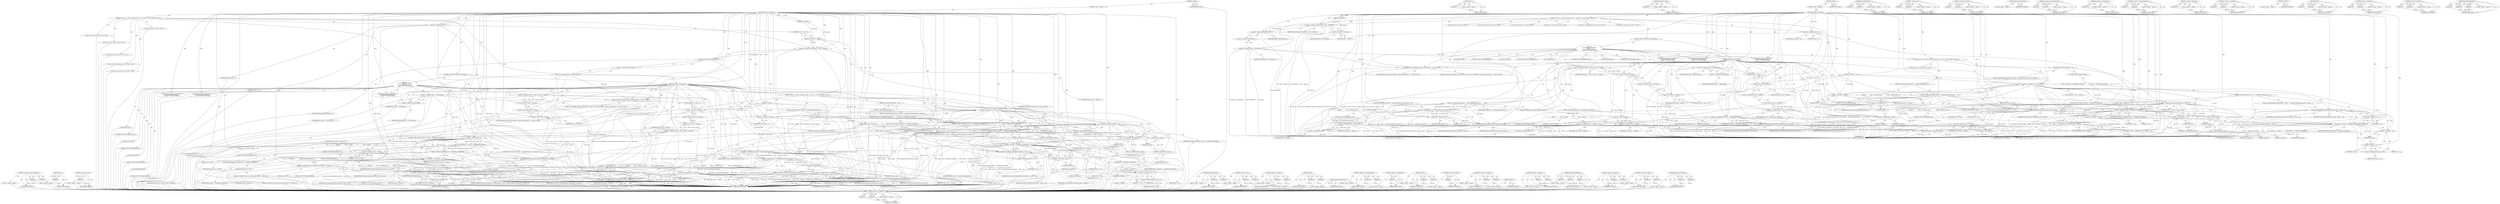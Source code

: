 digraph "android_errorWriteLog" {
vulnerable_271 [label=<(METHOD,&lt;operator&gt;.addition)>];
vulnerable_272 [label=<(PARAM,p1)>];
vulnerable_273 [label=<(PARAM,p2)>];
vulnerable_274 [label=<(BLOCK,&lt;empty&gt;,&lt;empty&gt;)>];
vulnerable_275 [label=<(METHOD_RETURN,ANY)>];
vulnerable_224 [label=<(METHOD,int32_t)>];
vulnerable_225 [label=<(PARAM,p1)>];
vulnerable_226 [label=<(BLOCK,&lt;empty&gt;,&lt;empty&gt;)>];
vulnerable_227 [label=<(METHOD_RETURN,ANY)>];
vulnerable_246 [label=<(METHOD,&lt;operator&gt;.minus)>];
vulnerable_247 [label=<(PARAM,p1)>];
vulnerable_248 [label=<(BLOCK,&lt;empty&gt;,&lt;empty&gt;)>];
vulnerable_249 [label=<(METHOD_RETURN,ANY)>];
vulnerable_6 [label=<(METHOD,&lt;global&gt;)<SUB>1</SUB>>];
vulnerable_7 [label=<(BLOCK,&lt;empty&gt;,&lt;empty&gt;)<SUB>1</SUB>>];
vulnerable_8 [label=<(METHOD,Equalizer_setParameter)<SUB>1</SUB>>];
vulnerable_9 [label=<(PARAM,EffectContext *pContext)<SUB>1</SUB>>];
vulnerable_10 [label=<(PARAM,void *pParam)<SUB>1</SUB>>];
vulnerable_11 [label=<(PARAM,void *pValue)<SUB>1</SUB>>];
vulnerable_12 [label=<(BLOCK,{
 int status = 0;
 int32_t preset;
 int32_t ba...,{
 int status = 0;
 int32_t preset;
 int32_t ba...)<SUB>1</SUB>>];
vulnerable_13 [label="<(LOCAL,int status: int)<SUB>2</SUB>>"];
vulnerable_14 [label=<(&lt;operator&gt;.assignment,status = 0)<SUB>2</SUB>>];
vulnerable_15 [label=<(IDENTIFIER,status,status = 0)<SUB>2</SUB>>];
vulnerable_16 [label=<(LITERAL,0,status = 0)<SUB>2</SUB>>];
vulnerable_17 [label="<(LOCAL,int32_t preset: int32_t)<SUB>3</SUB>>"];
vulnerable_18 [label="<(LOCAL,int32_t band: int32_t)<SUB>4</SUB>>"];
vulnerable_19 [label="<(LOCAL,int32_t level: int32_t)<SUB>5</SUB>>"];
vulnerable_20 [label="<(LOCAL,int32_t* pParamTemp: int32_t*)<SUB>6</SUB>>"];
vulnerable_21 [label=<(&lt;operator&gt;.assignment,*pParamTemp = (int32_t *)pParam)<SUB>6</SUB>>];
vulnerable_22 [label=<(IDENTIFIER,pParamTemp,*pParamTemp = (int32_t *)pParam)<SUB>6</SUB>>];
vulnerable_23 [label=<(&lt;operator&gt;.cast,(int32_t *)pParam)<SUB>6</SUB>>];
vulnerable_24 [label=<(UNKNOWN,int32_t *,int32_t *)<SUB>6</SUB>>];
vulnerable_25 [label=<(IDENTIFIER,pParam,(int32_t *)pParam)<SUB>6</SUB>>];
vulnerable_26 [label="<(LOCAL,int32_t param: int32_t)<SUB>7</SUB>>"];
vulnerable_27 [label=<(&lt;operator&gt;.assignment,param = *pParamTemp++)<SUB>7</SUB>>];
vulnerable_28 [label=<(IDENTIFIER,param,param = *pParamTemp++)<SUB>7</SUB>>];
vulnerable_29 [label=<(&lt;operator&gt;.indirection,*pParamTemp++)<SUB>7</SUB>>];
vulnerable_30 [label=<(&lt;operator&gt;.postIncrement,pParamTemp++)<SUB>7</SUB>>];
vulnerable_31 [label=<(IDENTIFIER,pParamTemp,pParamTemp++)<SUB>7</SUB>>];
vulnerable_32 [label=<(CONTROL_STRUCTURE,SWITCH,switch(param))<SUB>10</SUB>>];
vulnerable_33 [label=<(IDENTIFIER,param,switch(param))<SUB>10</SUB>>];
vulnerable_34 [label="<(BLOCK,{
 case EQ_PARAM_CUR_PRESET:
        preset = (...,{
 case EQ_PARAM_CUR_PRESET:
        preset = (...)<SUB>10</SUB>>"];
vulnerable_35 [label=<(JUMP_TARGET,case)<SUB>11</SUB>>];
vulnerable_36 [label="<(IDENTIFIER,EQ_PARAM_CUR_PRESET,{
 case EQ_PARAM_CUR_PRESET:
        preset = (...)<SUB>11</SUB>>"];
vulnerable_37 [label=<(&lt;operator&gt;.assignment,preset = (int32_t)(*(uint16_t *)pValue))<SUB>12</SUB>>];
vulnerable_38 [label=<(IDENTIFIER,preset,preset = (int32_t)(*(uint16_t *)pValue))<SUB>12</SUB>>];
vulnerable_39 [label=<(int32_t,(int32_t)(*(uint16_t *)pValue))<SUB>12</SUB>>];
vulnerable_40 [label=<(&lt;operator&gt;.indirection,*(uint16_t *)pValue)<SUB>12</SUB>>];
vulnerable_41 [label=<(&lt;operator&gt;.cast,(uint16_t *)pValue)<SUB>12</SUB>>];
vulnerable_42 [label=<(UNKNOWN,uint16_t *,uint16_t *)<SUB>12</SUB>>];
vulnerable_43 [label=<(IDENTIFIER,pValue,(uint16_t *)pValue)<SUB>12</SUB>>];
vulnerable_44 [label=<(CONTROL_STRUCTURE,IF,if ((preset &gt;= EqualizerGetNumPresets())||(preset &lt; 0)))<SUB>14</SUB>>];
vulnerable_45 [label=<(&lt;operator&gt;.logicalOr,(preset &gt;= EqualizerGetNumPresets())||(preset &lt; 0))<SUB>14</SUB>>];
vulnerable_46 [label=<(&lt;operator&gt;.greaterEqualsThan,preset &gt;= EqualizerGetNumPresets())<SUB>14</SUB>>];
vulnerable_47 [label=<(IDENTIFIER,preset,preset &gt;= EqualizerGetNumPresets())<SUB>14</SUB>>];
vulnerable_48 [label=<(EqualizerGetNumPresets,EqualizerGetNumPresets())<SUB>14</SUB>>];
vulnerable_49 [label=<(&lt;operator&gt;.lessThan,preset &lt; 0)<SUB>14</SUB>>];
vulnerable_50 [label=<(IDENTIFIER,preset,preset &lt; 0)<SUB>14</SUB>>];
vulnerable_51 [label=<(LITERAL,0,preset &lt; 0)<SUB>14</SUB>>];
vulnerable_52 [label=<(BLOCK,{
            status = -EINVAL;
 break;
 },{
            status = -EINVAL;
 break;
 })<SUB>14</SUB>>];
vulnerable_53 [label=<(&lt;operator&gt;.assignment,status = -EINVAL)<SUB>15</SUB>>];
vulnerable_54 [label=<(IDENTIFIER,status,status = -EINVAL)<SUB>15</SUB>>];
vulnerable_55 [label=<(&lt;operator&gt;.minus,-EINVAL)<SUB>15</SUB>>];
vulnerable_56 [label=<(IDENTIFIER,EINVAL,-EINVAL)<SUB>15</SUB>>];
vulnerable_57 [label=<(CONTROL_STRUCTURE,BREAK,break;)<SUB>16</SUB>>];
vulnerable_58 [label=<(EqualizerSetPreset,EqualizerSetPreset(pContext, preset))<SUB>18</SUB>>];
vulnerable_59 [label=<(IDENTIFIER,pContext,EqualizerSetPreset(pContext, preset))<SUB>18</SUB>>];
vulnerable_60 [label=<(IDENTIFIER,preset,EqualizerSetPreset(pContext, preset))<SUB>18</SUB>>];
vulnerable_61 [label=<(CONTROL_STRUCTURE,BREAK,break;)<SUB>19</SUB>>];
vulnerable_62 [label=<(JUMP_TARGET,case)<SUB>20</SUB>>];
vulnerable_63 [label="<(IDENTIFIER,EQ_PARAM_BAND_LEVEL,{
 case EQ_PARAM_CUR_PRESET:
        preset = (...)<SUB>20</SUB>>"];
vulnerable_64 [label=<(&lt;operator&gt;.assignment,band =  *pParamTemp)<SUB>22</SUB>>];
vulnerable_65 [label=<(IDENTIFIER,band,band =  *pParamTemp)<SUB>22</SUB>>];
vulnerable_66 [label=<(&lt;operator&gt;.indirection,*pParamTemp)<SUB>22</SUB>>];
vulnerable_67 [label=<(IDENTIFIER,pParamTemp,band =  *pParamTemp)<SUB>22</SUB>>];
vulnerable_68 [label=<(&lt;operator&gt;.assignment,level = (int32_t)(*(int16_t *)pValue))<SUB>23</SUB>>];
vulnerable_69 [label=<(IDENTIFIER,level,level = (int32_t)(*(int16_t *)pValue))<SUB>23</SUB>>];
vulnerable_70 [label=<(int32_t,(int32_t)(*(int16_t *)pValue))<SUB>23</SUB>>];
vulnerable_71 [label=<(&lt;operator&gt;.indirection,*(int16_t *)pValue)<SUB>23</SUB>>];
vulnerable_72 [label=<(&lt;operator&gt;.cast,(int16_t *)pValue)<SUB>23</SUB>>];
vulnerable_73 [label=<(UNKNOWN,int16_t *,int16_t *)<SUB>23</SUB>>];
vulnerable_74 [label=<(IDENTIFIER,pValue,(int16_t *)pValue)<SUB>23</SUB>>];
vulnerable_75 [label=<(CONTROL_STRUCTURE,IF,if (band &gt;= FIVEBAND_NUMBANDS))<SUB>24</SUB>>];
vulnerable_76 [label=<(&lt;operator&gt;.greaterEqualsThan,band &gt;= FIVEBAND_NUMBANDS)<SUB>24</SUB>>];
vulnerable_77 [label=<(IDENTIFIER,band,band &gt;= FIVEBAND_NUMBANDS)<SUB>24</SUB>>];
vulnerable_78 [label=<(IDENTIFIER,FIVEBAND_NUMBANDS,band &gt;= FIVEBAND_NUMBANDS)<SUB>24</SUB>>];
vulnerable_79 [label=<(BLOCK,{
             status = -EINVAL;
             b...,{
             status = -EINVAL;
             b...)<SUB>24</SUB>>];
vulnerable_80 [label=<(&lt;operator&gt;.assignment,status = -EINVAL)<SUB>25</SUB>>];
vulnerable_81 [label=<(IDENTIFIER,status,status = -EINVAL)<SUB>25</SUB>>];
vulnerable_82 [label=<(&lt;operator&gt;.minus,-EINVAL)<SUB>25</SUB>>];
vulnerable_83 [label=<(IDENTIFIER,EINVAL,-EINVAL)<SUB>25</SUB>>];
vulnerable_84 [label=<(CONTROL_STRUCTURE,BREAK,break;)<SUB>26</SUB>>];
vulnerable_85 [label=<(EqualizerSetBandLevel,EqualizerSetBandLevel(pContext, band, level))<SUB>28</SUB>>];
vulnerable_86 [label=<(IDENTIFIER,pContext,EqualizerSetBandLevel(pContext, band, level))<SUB>28</SUB>>];
vulnerable_87 [label=<(IDENTIFIER,band,EqualizerSetBandLevel(pContext, band, level))<SUB>28</SUB>>];
vulnerable_88 [label=<(IDENTIFIER,level,EqualizerSetBandLevel(pContext, band, level))<SUB>28</SUB>>];
vulnerable_89 [label=<(CONTROL_STRUCTURE,BREAK,break;)<SUB>29</SUB>>];
vulnerable_90 [label=<(JUMP_TARGET,case)<SUB>30</SUB>>];
vulnerable_91 [label="<(IDENTIFIER,EQ_PARAM_PROPERTIES,{
 case EQ_PARAM_CUR_PRESET:
        preset = (...)<SUB>30</SUB>>"];
vulnerable_92 [label=<(BLOCK,{
 int16_t *p = (int16_t *)pValue;
 if ((int)p[...,{
 int16_t *p = (int16_t *)pValue;
 if ((int)p[...)<SUB>30</SUB>>];
vulnerable_93 [label="<(LOCAL,int16_t* p: int16_t*)<SUB>31</SUB>>"];
vulnerable_94 [label=<(&lt;operator&gt;.assignment,*p = (int16_t *)pValue)<SUB>31</SUB>>];
vulnerable_95 [label=<(IDENTIFIER,p,*p = (int16_t *)pValue)<SUB>31</SUB>>];
vulnerable_96 [label=<(&lt;operator&gt;.cast,(int16_t *)pValue)<SUB>31</SUB>>];
vulnerable_97 [label=<(UNKNOWN,int16_t *,int16_t *)<SUB>31</SUB>>];
vulnerable_98 [label=<(IDENTIFIER,pValue,(int16_t *)pValue)<SUB>31</SUB>>];
vulnerable_99 [label=<(CONTROL_STRUCTURE,IF,if ((int)p[0] &gt;= EqualizerGetNumPresets()))<SUB>32</SUB>>];
vulnerable_100 [label=<(&lt;operator&gt;.greaterEqualsThan,(int)p[0] &gt;= EqualizerGetNumPresets())<SUB>32</SUB>>];
vulnerable_101 [label=<(&lt;operator&gt;.cast,(int)p[0])<SUB>32</SUB>>];
vulnerable_102 [label=<(UNKNOWN,int,int)<SUB>32</SUB>>];
vulnerable_103 [label=<(&lt;operator&gt;.indirectIndexAccess,p[0])<SUB>32</SUB>>];
vulnerable_104 [label=<(IDENTIFIER,p,(int)p[0])<SUB>32</SUB>>];
vulnerable_105 [label=<(LITERAL,0,(int)p[0])<SUB>32</SUB>>];
vulnerable_106 [label=<(EqualizerGetNumPresets,EqualizerGetNumPresets())<SUB>32</SUB>>];
vulnerable_107 [label=<(BLOCK,{
            status = -EINVAL;
 break;
 },{
            status = -EINVAL;
 break;
 })<SUB>32</SUB>>];
vulnerable_108 [label=<(&lt;operator&gt;.assignment,status = -EINVAL)<SUB>33</SUB>>];
vulnerable_109 [label=<(IDENTIFIER,status,status = -EINVAL)<SUB>33</SUB>>];
vulnerable_110 [label=<(&lt;operator&gt;.minus,-EINVAL)<SUB>33</SUB>>];
vulnerable_111 [label=<(IDENTIFIER,EINVAL,-EINVAL)<SUB>33</SUB>>];
vulnerable_112 [label=<(CONTROL_STRUCTURE,BREAK,break;)<SUB>34</SUB>>];
vulnerable_113 [label=<(CONTROL_STRUCTURE,IF,if (p[0] &gt;= 0))<SUB>36</SUB>>];
vulnerable_114 [label=<(&lt;operator&gt;.greaterEqualsThan,p[0] &gt;= 0)<SUB>36</SUB>>];
vulnerable_115 [label=<(&lt;operator&gt;.indirectIndexAccess,p[0])<SUB>36</SUB>>];
vulnerable_116 [label=<(IDENTIFIER,p,p[0] &gt;= 0)<SUB>36</SUB>>];
vulnerable_117 [label=<(LITERAL,0,p[0] &gt;= 0)<SUB>36</SUB>>];
vulnerable_118 [label=<(LITERAL,0,p[0] &gt;= 0)<SUB>36</SUB>>];
vulnerable_119 [label=<(BLOCK,{
 EqualizerSetPreset(pContext, (int)p[0]);
 },{
 EqualizerSetPreset(pContext, (int)p[0]);
 })<SUB>36</SUB>>];
vulnerable_120 [label=<(EqualizerSetPreset,EqualizerSetPreset(pContext, (int)p[0]))<SUB>37</SUB>>];
vulnerable_121 [label=<(IDENTIFIER,pContext,EqualizerSetPreset(pContext, (int)p[0]))<SUB>37</SUB>>];
vulnerable_122 [label=<(&lt;operator&gt;.cast,(int)p[0])<SUB>37</SUB>>];
vulnerable_123 [label=<(UNKNOWN,int,int)<SUB>37</SUB>>];
vulnerable_124 [label=<(&lt;operator&gt;.indirectIndexAccess,p[0])<SUB>37</SUB>>];
vulnerable_125 [label=<(IDENTIFIER,p,(int)p[0])<SUB>37</SUB>>];
vulnerable_126 [label=<(LITERAL,0,(int)p[0])<SUB>37</SUB>>];
vulnerable_127 [label=<(CONTROL_STRUCTURE,ELSE,else)<SUB>38</SUB>>];
vulnerable_128 [label=<(BLOCK,{
 if ((int)p[1] != FIVEBAND_NUMBANDS) {
      ...,{
 if ((int)p[1] != FIVEBAND_NUMBANDS) {
      ...)<SUB>38</SUB>>];
vulnerable_129 [label=<(CONTROL_STRUCTURE,IF,if ((int)p[1] != FIVEBAND_NUMBANDS))<SUB>39</SUB>>];
vulnerable_130 [label=<(&lt;operator&gt;.notEquals,(int)p[1] != FIVEBAND_NUMBANDS)<SUB>39</SUB>>];
vulnerable_131 [label=<(&lt;operator&gt;.cast,(int)p[1])<SUB>39</SUB>>];
vulnerable_132 [label=<(UNKNOWN,int,int)<SUB>39</SUB>>];
vulnerable_133 [label=<(&lt;operator&gt;.indirectIndexAccess,p[1])<SUB>39</SUB>>];
vulnerable_134 [label=<(IDENTIFIER,p,(int)p[1])<SUB>39</SUB>>];
vulnerable_135 [label=<(LITERAL,1,(int)p[1])<SUB>39</SUB>>];
vulnerable_136 [label=<(IDENTIFIER,FIVEBAND_NUMBANDS,(int)p[1] != FIVEBAND_NUMBANDS)<SUB>39</SUB>>];
vulnerable_137 [label=<(BLOCK,{
                status = -EINVAL;
 break;
 },{
                status = -EINVAL;
 break;
 })<SUB>39</SUB>>];
vulnerable_138 [label=<(&lt;operator&gt;.assignment,status = -EINVAL)<SUB>40</SUB>>];
vulnerable_139 [label=<(IDENTIFIER,status,status = -EINVAL)<SUB>40</SUB>>];
vulnerable_140 [label=<(&lt;operator&gt;.minus,-EINVAL)<SUB>40</SUB>>];
vulnerable_141 [label=<(IDENTIFIER,EINVAL,-EINVAL)<SUB>40</SUB>>];
vulnerable_142 [label=<(CONTROL_STRUCTURE,BREAK,break;)<SUB>41</SUB>>];
vulnerable_143 [label=<(CONTROL_STRUCTURE,FOR,for (int i = 0;i &lt; FIVEBAND_NUMBANDS;i++))<SUB>43</SUB>>];
vulnerable_144 [label=<(BLOCK,&lt;empty&gt;,&lt;empty&gt;)<SUB>43</SUB>>];
vulnerable_145 [label="<(LOCAL,int i: int)<SUB>43</SUB>>"];
vulnerable_146 [label=<(&lt;operator&gt;.assignment,i = 0)<SUB>43</SUB>>];
vulnerable_147 [label=<(IDENTIFIER,i,i = 0)<SUB>43</SUB>>];
vulnerable_148 [label=<(LITERAL,0,i = 0)<SUB>43</SUB>>];
vulnerable_149 [label=<(&lt;operator&gt;.lessThan,i &lt; FIVEBAND_NUMBANDS)<SUB>43</SUB>>];
vulnerable_150 [label=<(IDENTIFIER,i,i &lt; FIVEBAND_NUMBANDS)<SUB>43</SUB>>];
vulnerable_151 [label=<(IDENTIFIER,FIVEBAND_NUMBANDS,i &lt; FIVEBAND_NUMBANDS)<SUB>43</SUB>>];
vulnerable_152 [label=<(&lt;operator&gt;.postIncrement,i++)<SUB>43</SUB>>];
vulnerable_153 [label=<(IDENTIFIER,i,i++)<SUB>43</SUB>>];
vulnerable_154 [label=<(BLOCK,{
 EqualizerSetBandLevel(pContext, i, (int)p[2 ...,{
 EqualizerSetBandLevel(pContext, i, (int)p[2 ...)<SUB>43</SUB>>];
vulnerable_155 [label=<(EqualizerSetBandLevel,EqualizerSetBandLevel(pContext, i, (int)p[2 + i]))<SUB>44</SUB>>];
vulnerable_156 [label=<(IDENTIFIER,pContext,EqualizerSetBandLevel(pContext, i, (int)p[2 + i]))<SUB>44</SUB>>];
vulnerable_157 [label=<(IDENTIFIER,i,EqualizerSetBandLevel(pContext, i, (int)p[2 + i]))<SUB>44</SUB>>];
vulnerable_158 [label=<(&lt;operator&gt;.cast,(int)p[2 + i])<SUB>44</SUB>>];
vulnerable_159 [label=<(UNKNOWN,int,int)<SUB>44</SUB>>];
vulnerable_160 [label=<(&lt;operator&gt;.indirectIndexAccess,p[2 + i])<SUB>44</SUB>>];
vulnerable_161 [label=<(IDENTIFIER,p,(int)p[2 + i])<SUB>44</SUB>>];
vulnerable_162 [label=<(&lt;operator&gt;.addition,2 + i)<SUB>44</SUB>>];
vulnerable_163 [label=<(LITERAL,2,2 + i)<SUB>44</SUB>>];
vulnerable_164 [label=<(IDENTIFIER,i,2 + i)<SUB>44</SUB>>];
vulnerable_165 [label=<(CONTROL_STRUCTURE,BREAK,break;)<SUB>47</SUB>>];
vulnerable_166 [label=<(JUMP_TARGET,default)<SUB>48</SUB>>];
vulnerable_167 [label="<(ALOGV,ALOGV(&quot;\tLVM_ERROR : Equalizer_setParameter() i...)<SUB>49</SUB>>"];
vulnerable_168 [label="<(LITERAL,&quot;\tLVM_ERROR : Equalizer_setParameter() invalid...,ALOGV(&quot;\tLVM_ERROR : Equalizer_setParameter() i...)<SUB>49</SUB>>"];
vulnerable_169 [label="<(IDENTIFIER,param,ALOGV(&quot;\tLVM_ERROR : Equalizer_setParameter() i...)<SUB>49</SUB>>"];
vulnerable_170 [label=<(&lt;operator&gt;.assignment,status = -EINVAL)<SUB>50</SUB>>];
vulnerable_171 [label=<(IDENTIFIER,status,status = -EINVAL)<SUB>50</SUB>>];
vulnerable_172 [label=<(&lt;operator&gt;.minus,-EINVAL)<SUB>50</SUB>>];
vulnerable_173 [label=<(IDENTIFIER,EINVAL,-EINVAL)<SUB>50</SUB>>];
vulnerable_174 [label=<(CONTROL_STRUCTURE,BREAK,break;)<SUB>51</SUB>>];
vulnerable_175 [label=<(RETURN,return status;,return status;)<SUB>54</SUB>>];
vulnerable_176 [label=<(IDENTIFIER,status,return status;)<SUB>54</SUB>>];
vulnerable_177 [label=<(METHOD_RETURN,int)<SUB>1</SUB>>];
vulnerable_179 [label=<(METHOD_RETURN,ANY)<SUB>1</SUB>>];
vulnerable_250 [label=<(METHOD,EqualizerSetPreset)>];
vulnerable_251 [label=<(PARAM,p1)>];
vulnerable_252 [label=<(PARAM,p2)>];
vulnerable_253 [label=<(BLOCK,&lt;empty&gt;,&lt;empty&gt;)>];
vulnerable_254 [label=<(METHOD_RETURN,ANY)>];
vulnerable_211 [label=<(METHOD,&lt;operator&gt;.cast)>];
vulnerable_212 [label=<(PARAM,p1)>];
vulnerable_213 [label=<(PARAM,p2)>];
vulnerable_214 [label=<(BLOCK,&lt;empty&gt;,&lt;empty&gt;)>];
vulnerable_215 [label=<(METHOD_RETURN,ANY)>];
vulnerable_241 [label=<(METHOD,&lt;operator&gt;.lessThan)>];
vulnerable_242 [label=<(PARAM,p1)>];
vulnerable_243 [label=<(PARAM,p2)>];
vulnerable_244 [label=<(BLOCK,&lt;empty&gt;,&lt;empty&gt;)>];
vulnerable_245 [label=<(METHOD_RETURN,ANY)>];
vulnerable_238 [label=<(METHOD,EqualizerGetNumPresets)>];
vulnerable_239 [label=<(BLOCK,&lt;empty&gt;,&lt;empty&gt;)>];
vulnerable_240 [label=<(METHOD_RETURN,ANY)>];
vulnerable_233 [label=<(METHOD,&lt;operator&gt;.greaterEqualsThan)>];
vulnerable_234 [label=<(PARAM,p1)>];
vulnerable_235 [label=<(PARAM,p2)>];
vulnerable_236 [label=<(BLOCK,&lt;empty&gt;,&lt;empty&gt;)>];
vulnerable_237 [label=<(METHOD_RETURN,ANY)>];
vulnerable_220 [label=<(METHOD,&lt;operator&gt;.postIncrement)>];
vulnerable_221 [label=<(PARAM,p1)>];
vulnerable_222 [label=<(BLOCK,&lt;empty&gt;,&lt;empty&gt;)>];
vulnerable_223 [label=<(METHOD_RETURN,ANY)>];
vulnerable_261 [label=<(METHOD,&lt;operator&gt;.indirectIndexAccess)>];
vulnerable_262 [label=<(PARAM,p1)>];
vulnerable_263 [label=<(PARAM,p2)>];
vulnerable_264 [label=<(BLOCK,&lt;empty&gt;,&lt;empty&gt;)>];
vulnerable_265 [label=<(METHOD_RETURN,ANY)>];
vulnerable_216 [label=<(METHOD,&lt;operator&gt;.indirection)>];
vulnerable_217 [label=<(PARAM,p1)>];
vulnerable_218 [label=<(BLOCK,&lt;empty&gt;,&lt;empty&gt;)>];
vulnerable_219 [label=<(METHOD_RETURN,ANY)>];
vulnerable_206 [label=<(METHOD,&lt;operator&gt;.assignment)>];
vulnerable_207 [label=<(PARAM,p1)>];
vulnerable_208 [label=<(PARAM,p2)>];
vulnerable_209 [label=<(BLOCK,&lt;empty&gt;,&lt;empty&gt;)>];
vulnerable_210 [label=<(METHOD_RETURN,ANY)>];
vulnerable_200 [label=<(METHOD,&lt;global&gt;)<SUB>1</SUB>>];
vulnerable_201 [label=<(BLOCK,&lt;empty&gt;,&lt;empty&gt;)>];
vulnerable_202 [label=<(METHOD_RETURN,ANY)>];
vulnerable_276 [label=<(METHOD,ALOGV)>];
vulnerable_277 [label=<(PARAM,p1)>];
vulnerable_278 [label=<(PARAM,p2)>];
vulnerable_279 [label=<(BLOCK,&lt;empty&gt;,&lt;empty&gt;)>];
vulnerable_280 [label=<(METHOD_RETURN,ANY)>];
vulnerable_266 [label=<(METHOD,&lt;operator&gt;.notEquals)>];
vulnerable_267 [label=<(PARAM,p1)>];
vulnerable_268 [label=<(PARAM,p2)>];
vulnerable_269 [label=<(BLOCK,&lt;empty&gt;,&lt;empty&gt;)>];
vulnerable_270 [label=<(METHOD_RETURN,ANY)>];
vulnerable_228 [label=<(METHOD,&lt;operator&gt;.logicalOr)>];
vulnerable_229 [label=<(PARAM,p1)>];
vulnerable_230 [label=<(PARAM,p2)>];
vulnerable_231 [label=<(BLOCK,&lt;empty&gt;,&lt;empty&gt;)>];
vulnerable_232 [label=<(METHOD_RETURN,ANY)>];
vulnerable_255 [label=<(METHOD,EqualizerSetBandLevel)>];
vulnerable_256 [label=<(PARAM,p1)>];
vulnerable_257 [label=<(PARAM,p2)>];
vulnerable_258 [label=<(PARAM,p3)>];
vulnerable_259 [label=<(BLOCK,&lt;empty&gt;,&lt;empty&gt;)>];
vulnerable_260 [label=<(METHOD_RETURN,ANY)>];
fixed_290 [label=<(METHOD,&lt;operator&gt;.indirectIndexAccess)>];
fixed_291 [label=<(PARAM,p1)>];
fixed_292 [label=<(PARAM,p2)>];
fixed_293 [label=<(BLOCK,&lt;empty&gt;,&lt;empty&gt;)>];
fixed_294 [label=<(METHOD_RETURN,ANY)>];
fixed_243 [label=<(METHOD,int32_t)>];
fixed_244 [label=<(PARAM,p1)>];
fixed_245 [label=<(BLOCK,&lt;empty&gt;,&lt;empty&gt;)>];
fixed_246 [label=<(METHOD_RETURN,ANY)>];
fixed_265 [label=<(METHOD,&lt;operator&gt;.minus)>];
fixed_266 [label=<(PARAM,p1)>];
fixed_267 [label=<(BLOCK,&lt;empty&gt;,&lt;empty&gt;)>];
fixed_268 [label=<(METHOD_RETURN,ANY)>];
fixed_6 [label=<(METHOD,&lt;global&gt;)<SUB>1</SUB>>];
fixed_7 [label=<(BLOCK,&lt;empty&gt;,&lt;empty&gt;)<SUB>1</SUB>>];
fixed_8 [label=<(METHOD,Equalizer_setParameter)<SUB>1</SUB>>];
fixed_9 [label=<(PARAM,EffectContext *pContext)<SUB>1</SUB>>];
fixed_10 [label=<(PARAM,void *pParam)<SUB>1</SUB>>];
fixed_11 [label=<(PARAM,void *pValue)<SUB>1</SUB>>];
fixed_12 [label=<(BLOCK,{
 int status = 0;
 int32_t preset;
 int32_t ba...,{
 int status = 0;
 int32_t preset;
 int32_t ba...)<SUB>1</SUB>>];
fixed_13 [label="<(LOCAL,int status: int)<SUB>2</SUB>>"];
fixed_14 [label=<(&lt;operator&gt;.assignment,status = 0)<SUB>2</SUB>>];
fixed_15 [label=<(IDENTIFIER,status,status = 0)<SUB>2</SUB>>];
fixed_16 [label=<(LITERAL,0,status = 0)<SUB>2</SUB>>];
fixed_17 [label="<(LOCAL,int32_t preset: int32_t)<SUB>3</SUB>>"];
fixed_18 [label="<(LOCAL,int32_t band: int32_t)<SUB>4</SUB>>"];
fixed_19 [label="<(LOCAL,int32_t level: int32_t)<SUB>5</SUB>>"];
fixed_20 [label="<(LOCAL,int32_t* pParamTemp: int32_t*)<SUB>6</SUB>>"];
fixed_21 [label=<(&lt;operator&gt;.assignment,*pParamTemp = (int32_t *)pParam)<SUB>6</SUB>>];
fixed_22 [label=<(IDENTIFIER,pParamTemp,*pParamTemp = (int32_t *)pParam)<SUB>6</SUB>>];
fixed_23 [label=<(&lt;operator&gt;.cast,(int32_t *)pParam)<SUB>6</SUB>>];
fixed_24 [label=<(UNKNOWN,int32_t *,int32_t *)<SUB>6</SUB>>];
fixed_25 [label=<(IDENTIFIER,pParam,(int32_t *)pParam)<SUB>6</SUB>>];
fixed_26 [label="<(LOCAL,int32_t param: int32_t)<SUB>7</SUB>>"];
fixed_27 [label=<(&lt;operator&gt;.assignment,param = *pParamTemp++)<SUB>7</SUB>>];
fixed_28 [label=<(IDENTIFIER,param,param = *pParamTemp++)<SUB>7</SUB>>];
fixed_29 [label=<(&lt;operator&gt;.indirection,*pParamTemp++)<SUB>7</SUB>>];
fixed_30 [label=<(&lt;operator&gt;.postIncrement,pParamTemp++)<SUB>7</SUB>>];
fixed_31 [label=<(IDENTIFIER,pParamTemp,pParamTemp++)<SUB>7</SUB>>];
fixed_32 [label=<(CONTROL_STRUCTURE,SWITCH,switch(param))<SUB>10</SUB>>];
fixed_33 [label=<(IDENTIFIER,param,switch(param))<SUB>10</SUB>>];
fixed_34 [label="<(BLOCK,{
 case EQ_PARAM_CUR_PRESET:
        preset = (...,{
 case EQ_PARAM_CUR_PRESET:
        preset = (...)<SUB>10</SUB>>"];
fixed_35 [label=<(JUMP_TARGET,case)<SUB>11</SUB>>];
fixed_36 [label="<(IDENTIFIER,EQ_PARAM_CUR_PRESET,{
 case EQ_PARAM_CUR_PRESET:
        preset = (...)<SUB>11</SUB>>"];
fixed_37 [label=<(&lt;operator&gt;.assignment,preset = (int32_t)(*(uint16_t *)pValue))<SUB>12</SUB>>];
fixed_38 [label=<(IDENTIFIER,preset,preset = (int32_t)(*(uint16_t *)pValue))<SUB>12</SUB>>];
fixed_39 [label=<(int32_t,(int32_t)(*(uint16_t *)pValue))<SUB>12</SUB>>];
fixed_40 [label=<(&lt;operator&gt;.indirection,*(uint16_t *)pValue)<SUB>12</SUB>>];
fixed_41 [label=<(&lt;operator&gt;.cast,(uint16_t *)pValue)<SUB>12</SUB>>];
fixed_42 [label=<(UNKNOWN,uint16_t *,uint16_t *)<SUB>12</SUB>>];
fixed_43 [label=<(IDENTIFIER,pValue,(uint16_t *)pValue)<SUB>12</SUB>>];
fixed_44 [label=<(CONTROL_STRUCTURE,IF,if ((preset &gt;= EqualizerGetNumPresets())||(preset &lt; 0)))<SUB>14</SUB>>];
fixed_45 [label=<(&lt;operator&gt;.logicalOr,(preset &gt;= EqualizerGetNumPresets())||(preset &lt; 0))<SUB>14</SUB>>];
fixed_46 [label=<(&lt;operator&gt;.greaterEqualsThan,preset &gt;= EqualizerGetNumPresets())<SUB>14</SUB>>];
fixed_47 [label=<(IDENTIFIER,preset,preset &gt;= EqualizerGetNumPresets())<SUB>14</SUB>>];
fixed_48 [label=<(EqualizerGetNumPresets,EqualizerGetNumPresets())<SUB>14</SUB>>];
fixed_49 [label=<(&lt;operator&gt;.lessThan,preset &lt; 0)<SUB>14</SUB>>];
fixed_50 [label=<(IDENTIFIER,preset,preset &lt; 0)<SUB>14</SUB>>];
fixed_51 [label=<(LITERAL,0,preset &lt; 0)<SUB>14</SUB>>];
fixed_52 [label=<(BLOCK,{
            status = -EINVAL;
 break;
 },{
            status = -EINVAL;
 break;
 })<SUB>14</SUB>>];
fixed_53 [label=<(&lt;operator&gt;.assignment,status = -EINVAL)<SUB>15</SUB>>];
fixed_54 [label=<(IDENTIFIER,status,status = -EINVAL)<SUB>15</SUB>>];
fixed_55 [label=<(&lt;operator&gt;.minus,-EINVAL)<SUB>15</SUB>>];
fixed_56 [label=<(IDENTIFIER,EINVAL,-EINVAL)<SUB>15</SUB>>];
fixed_57 [label=<(CONTROL_STRUCTURE,BREAK,break;)<SUB>16</SUB>>];
fixed_58 [label=<(EqualizerSetPreset,EqualizerSetPreset(pContext, preset))<SUB>18</SUB>>];
fixed_59 [label=<(IDENTIFIER,pContext,EqualizerSetPreset(pContext, preset))<SUB>18</SUB>>];
fixed_60 [label=<(IDENTIFIER,preset,EqualizerSetPreset(pContext, preset))<SUB>18</SUB>>];
fixed_61 [label=<(CONTROL_STRUCTURE,BREAK,break;)<SUB>19</SUB>>];
fixed_62 [label=<(JUMP_TARGET,case)<SUB>20</SUB>>];
fixed_63 [label="<(IDENTIFIER,EQ_PARAM_BAND_LEVEL,{
 case EQ_PARAM_CUR_PRESET:
        preset = (...)<SUB>20</SUB>>"];
fixed_64 [label=<(&lt;operator&gt;.assignment,band =  *pParamTemp)<SUB>22</SUB>>];
fixed_65 [label=<(IDENTIFIER,band,band =  *pParamTemp)<SUB>22</SUB>>];
fixed_66 [label=<(&lt;operator&gt;.indirection,*pParamTemp)<SUB>22</SUB>>];
fixed_67 [label=<(IDENTIFIER,pParamTemp,band =  *pParamTemp)<SUB>22</SUB>>];
fixed_68 [label=<(&lt;operator&gt;.assignment,level = (int32_t)(*(int16_t *)pValue))<SUB>23</SUB>>];
fixed_69 [label=<(IDENTIFIER,level,level = (int32_t)(*(int16_t *)pValue))<SUB>23</SUB>>];
fixed_70 [label=<(int32_t,(int32_t)(*(int16_t *)pValue))<SUB>23</SUB>>];
fixed_71 [label=<(&lt;operator&gt;.indirection,*(int16_t *)pValue)<SUB>23</SUB>>];
fixed_72 [label=<(&lt;operator&gt;.cast,(int16_t *)pValue)<SUB>23</SUB>>];
fixed_73 [label=<(UNKNOWN,int16_t *,int16_t *)<SUB>23</SUB>>];
fixed_74 [label=<(IDENTIFIER,pValue,(int16_t *)pValue)<SUB>23</SUB>>];
fixed_75 [label=<(CONTROL_STRUCTURE,IF,if (band &lt; 0 || band &gt;= FIVEBAND_NUMBANDS))<SUB>24</SUB>>];
fixed_76 [label=<(&lt;operator&gt;.logicalOr,band &lt; 0 || band &gt;= FIVEBAND_NUMBANDS)<SUB>24</SUB>>];
fixed_77 [label=<(&lt;operator&gt;.lessThan,band &lt; 0)<SUB>24</SUB>>];
fixed_78 [label=<(IDENTIFIER,band,band &lt; 0)<SUB>24</SUB>>];
fixed_79 [label=<(LITERAL,0,band &lt; 0)<SUB>24</SUB>>];
fixed_80 [label=<(&lt;operator&gt;.greaterEqualsThan,band &gt;= FIVEBAND_NUMBANDS)<SUB>24</SUB>>];
fixed_81 [label=<(IDENTIFIER,band,band &gt;= FIVEBAND_NUMBANDS)<SUB>24</SUB>>];
fixed_82 [label=<(IDENTIFIER,FIVEBAND_NUMBANDS,band &gt;= FIVEBAND_NUMBANDS)<SUB>24</SUB>>];
fixed_83 [label=<(BLOCK,{
             status = -EINVAL;
            if...,{
             status = -EINVAL;
            if...)<SUB>24</SUB>>];
fixed_84 [label=<(&lt;operator&gt;.assignment,status = -EINVAL)<SUB>25</SUB>>];
fixed_85 [label=<(IDENTIFIER,status,status = -EINVAL)<SUB>25</SUB>>];
fixed_86 [label=<(&lt;operator&gt;.minus,-EINVAL)<SUB>25</SUB>>];
fixed_87 [label=<(IDENTIFIER,EINVAL,-EINVAL)<SUB>25</SUB>>];
fixed_88 [label=<(CONTROL_STRUCTURE,IF,if (band &lt; 0))<SUB>26</SUB>>];
fixed_89 [label=<(&lt;operator&gt;.lessThan,band &lt; 0)<SUB>26</SUB>>];
fixed_90 [label=<(IDENTIFIER,band,band &lt; 0)<SUB>26</SUB>>];
fixed_91 [label=<(LITERAL,0,band &lt; 0)<SUB>26</SUB>>];
fixed_92 [label=<(BLOCK,{
                android_errorWriteLog(0x534e4...,{
                android_errorWriteLog(0x534e4...)<SUB>26</SUB>>];
fixed_93 [label=<(android_errorWriteLog,android_errorWriteLog(0x534e4554, &quot;32095626&quot;))<SUB>27</SUB>>];
fixed_94 [label=<(LITERAL,0x534e4554,android_errorWriteLog(0x534e4554, &quot;32095626&quot;))<SUB>27</SUB>>];
fixed_95 [label=<(LITERAL,&quot;32095626&quot;,android_errorWriteLog(0x534e4554, &quot;32095626&quot;))<SUB>27</SUB>>];
fixed_96 [label=<(ALOGE,ALOGE(&quot;\tERROR Equalizer_setParameter() EQ_PARA...)<SUB>28</SUB>>];
fixed_97 [label=<(LITERAL,&quot;\tERROR Equalizer_setParameter() EQ_PARAM_BAND...,ALOGE(&quot;\tERROR Equalizer_setParameter() EQ_PARA...)<SUB>28</SUB>>];
fixed_98 [label=<(IDENTIFIER,band,ALOGE(&quot;\tERROR Equalizer_setParameter() EQ_PARA...)<SUB>28</SUB>>];
fixed_99 [label=<(CONTROL_STRUCTURE,BREAK,break;)<SUB>30</SUB>>];
fixed_100 [label=<(EqualizerSetBandLevel,EqualizerSetBandLevel(pContext, band, level))<SUB>32</SUB>>];
fixed_101 [label=<(IDENTIFIER,pContext,EqualizerSetBandLevel(pContext, band, level))<SUB>32</SUB>>];
fixed_102 [label=<(IDENTIFIER,band,EqualizerSetBandLevel(pContext, band, level))<SUB>32</SUB>>];
fixed_103 [label=<(IDENTIFIER,level,EqualizerSetBandLevel(pContext, band, level))<SUB>32</SUB>>];
fixed_104 [label=<(CONTROL_STRUCTURE,BREAK,break;)<SUB>33</SUB>>];
fixed_105 [label=<(JUMP_TARGET,case)<SUB>34</SUB>>];
fixed_106 [label="<(IDENTIFIER,EQ_PARAM_PROPERTIES,{
 case EQ_PARAM_CUR_PRESET:
        preset = (...)<SUB>34</SUB>>"];
fixed_107 [label=<(BLOCK,{
 int16_t *p = (int16_t *)pValue;
 if ((int)p[...,{
 int16_t *p = (int16_t *)pValue;
 if ((int)p[...)<SUB>34</SUB>>];
fixed_108 [label="<(LOCAL,int16_t* p: int16_t*)<SUB>35</SUB>>"];
fixed_109 [label=<(&lt;operator&gt;.assignment,*p = (int16_t *)pValue)<SUB>35</SUB>>];
fixed_110 [label=<(IDENTIFIER,p,*p = (int16_t *)pValue)<SUB>35</SUB>>];
fixed_111 [label=<(&lt;operator&gt;.cast,(int16_t *)pValue)<SUB>35</SUB>>];
fixed_112 [label=<(UNKNOWN,int16_t *,int16_t *)<SUB>35</SUB>>];
fixed_113 [label=<(IDENTIFIER,pValue,(int16_t *)pValue)<SUB>35</SUB>>];
fixed_114 [label=<(CONTROL_STRUCTURE,IF,if ((int)p[0] &gt;= EqualizerGetNumPresets()))<SUB>36</SUB>>];
fixed_115 [label=<(&lt;operator&gt;.greaterEqualsThan,(int)p[0] &gt;= EqualizerGetNumPresets())<SUB>36</SUB>>];
fixed_116 [label=<(&lt;operator&gt;.cast,(int)p[0])<SUB>36</SUB>>];
fixed_117 [label=<(UNKNOWN,int,int)<SUB>36</SUB>>];
fixed_118 [label=<(&lt;operator&gt;.indirectIndexAccess,p[0])<SUB>36</SUB>>];
fixed_119 [label=<(IDENTIFIER,p,(int)p[0])<SUB>36</SUB>>];
fixed_120 [label=<(LITERAL,0,(int)p[0])<SUB>36</SUB>>];
fixed_121 [label=<(EqualizerGetNumPresets,EqualizerGetNumPresets())<SUB>36</SUB>>];
fixed_122 [label=<(BLOCK,{
            status = -EINVAL;
 break;
 },{
            status = -EINVAL;
 break;
 })<SUB>36</SUB>>];
fixed_123 [label=<(&lt;operator&gt;.assignment,status = -EINVAL)<SUB>37</SUB>>];
fixed_124 [label=<(IDENTIFIER,status,status = -EINVAL)<SUB>37</SUB>>];
fixed_125 [label=<(&lt;operator&gt;.minus,-EINVAL)<SUB>37</SUB>>];
fixed_126 [label=<(IDENTIFIER,EINVAL,-EINVAL)<SUB>37</SUB>>];
fixed_127 [label=<(CONTROL_STRUCTURE,BREAK,break;)<SUB>38</SUB>>];
fixed_128 [label=<(CONTROL_STRUCTURE,IF,if (p[0] &gt;= 0))<SUB>40</SUB>>];
fixed_129 [label=<(&lt;operator&gt;.greaterEqualsThan,p[0] &gt;= 0)<SUB>40</SUB>>];
fixed_130 [label=<(&lt;operator&gt;.indirectIndexAccess,p[0])<SUB>40</SUB>>];
fixed_131 [label=<(IDENTIFIER,p,p[0] &gt;= 0)<SUB>40</SUB>>];
fixed_132 [label=<(LITERAL,0,p[0] &gt;= 0)<SUB>40</SUB>>];
fixed_133 [label=<(LITERAL,0,p[0] &gt;= 0)<SUB>40</SUB>>];
fixed_134 [label=<(BLOCK,{
 EqualizerSetPreset(pContext, (int)p[0]);
 },{
 EqualizerSetPreset(pContext, (int)p[0]);
 })<SUB>40</SUB>>];
fixed_135 [label=<(EqualizerSetPreset,EqualizerSetPreset(pContext, (int)p[0]))<SUB>41</SUB>>];
fixed_136 [label=<(IDENTIFIER,pContext,EqualizerSetPreset(pContext, (int)p[0]))<SUB>41</SUB>>];
fixed_137 [label=<(&lt;operator&gt;.cast,(int)p[0])<SUB>41</SUB>>];
fixed_138 [label=<(UNKNOWN,int,int)<SUB>41</SUB>>];
fixed_139 [label=<(&lt;operator&gt;.indirectIndexAccess,p[0])<SUB>41</SUB>>];
fixed_140 [label=<(IDENTIFIER,p,(int)p[0])<SUB>41</SUB>>];
fixed_141 [label=<(LITERAL,0,(int)p[0])<SUB>41</SUB>>];
fixed_142 [label=<(CONTROL_STRUCTURE,ELSE,else)<SUB>42</SUB>>];
fixed_143 [label=<(BLOCK,{
 if ((int)p[1] != FIVEBAND_NUMBANDS) {
      ...,{
 if ((int)p[1] != FIVEBAND_NUMBANDS) {
      ...)<SUB>42</SUB>>];
fixed_144 [label=<(CONTROL_STRUCTURE,IF,if ((int)p[1] != FIVEBAND_NUMBANDS))<SUB>43</SUB>>];
fixed_145 [label=<(&lt;operator&gt;.notEquals,(int)p[1] != FIVEBAND_NUMBANDS)<SUB>43</SUB>>];
fixed_146 [label=<(&lt;operator&gt;.cast,(int)p[1])<SUB>43</SUB>>];
fixed_147 [label=<(UNKNOWN,int,int)<SUB>43</SUB>>];
fixed_148 [label=<(&lt;operator&gt;.indirectIndexAccess,p[1])<SUB>43</SUB>>];
fixed_149 [label=<(IDENTIFIER,p,(int)p[1])<SUB>43</SUB>>];
fixed_150 [label=<(LITERAL,1,(int)p[1])<SUB>43</SUB>>];
fixed_151 [label=<(IDENTIFIER,FIVEBAND_NUMBANDS,(int)p[1] != FIVEBAND_NUMBANDS)<SUB>43</SUB>>];
fixed_152 [label=<(BLOCK,{
                status = -EINVAL;
 break;
 },{
                status = -EINVAL;
 break;
 })<SUB>43</SUB>>];
fixed_153 [label=<(&lt;operator&gt;.assignment,status = -EINVAL)<SUB>44</SUB>>];
fixed_154 [label=<(IDENTIFIER,status,status = -EINVAL)<SUB>44</SUB>>];
fixed_155 [label=<(&lt;operator&gt;.minus,-EINVAL)<SUB>44</SUB>>];
fixed_156 [label=<(IDENTIFIER,EINVAL,-EINVAL)<SUB>44</SUB>>];
fixed_157 [label=<(CONTROL_STRUCTURE,BREAK,break;)<SUB>45</SUB>>];
fixed_158 [label=<(CONTROL_STRUCTURE,FOR,for (int i = 0;i &lt; FIVEBAND_NUMBANDS;i++))<SUB>47</SUB>>];
fixed_159 [label=<(BLOCK,&lt;empty&gt;,&lt;empty&gt;)<SUB>47</SUB>>];
fixed_160 [label="<(LOCAL,int i: int)<SUB>47</SUB>>"];
fixed_161 [label=<(&lt;operator&gt;.assignment,i = 0)<SUB>47</SUB>>];
fixed_162 [label=<(IDENTIFIER,i,i = 0)<SUB>47</SUB>>];
fixed_163 [label=<(LITERAL,0,i = 0)<SUB>47</SUB>>];
fixed_164 [label=<(&lt;operator&gt;.lessThan,i &lt; FIVEBAND_NUMBANDS)<SUB>47</SUB>>];
fixed_165 [label=<(IDENTIFIER,i,i &lt; FIVEBAND_NUMBANDS)<SUB>47</SUB>>];
fixed_166 [label=<(IDENTIFIER,FIVEBAND_NUMBANDS,i &lt; FIVEBAND_NUMBANDS)<SUB>47</SUB>>];
fixed_167 [label=<(&lt;operator&gt;.postIncrement,i++)<SUB>47</SUB>>];
fixed_168 [label=<(IDENTIFIER,i,i++)<SUB>47</SUB>>];
fixed_169 [label=<(BLOCK,{
 EqualizerSetBandLevel(pContext, i, (int)p[2 ...,{
 EqualizerSetBandLevel(pContext, i, (int)p[2 ...)<SUB>47</SUB>>];
fixed_170 [label=<(EqualizerSetBandLevel,EqualizerSetBandLevel(pContext, i, (int)p[2 + i]))<SUB>48</SUB>>];
fixed_171 [label=<(IDENTIFIER,pContext,EqualizerSetBandLevel(pContext, i, (int)p[2 + i]))<SUB>48</SUB>>];
fixed_172 [label=<(IDENTIFIER,i,EqualizerSetBandLevel(pContext, i, (int)p[2 + i]))<SUB>48</SUB>>];
fixed_173 [label=<(&lt;operator&gt;.cast,(int)p[2 + i])<SUB>48</SUB>>];
fixed_174 [label=<(UNKNOWN,int,int)<SUB>48</SUB>>];
fixed_175 [label=<(&lt;operator&gt;.indirectIndexAccess,p[2 + i])<SUB>48</SUB>>];
fixed_176 [label=<(IDENTIFIER,p,(int)p[2 + i])<SUB>48</SUB>>];
fixed_177 [label=<(&lt;operator&gt;.addition,2 + i)<SUB>48</SUB>>];
fixed_178 [label=<(LITERAL,2,2 + i)<SUB>48</SUB>>];
fixed_179 [label=<(IDENTIFIER,i,2 + i)<SUB>48</SUB>>];
fixed_180 [label=<(CONTROL_STRUCTURE,BREAK,break;)<SUB>51</SUB>>];
fixed_181 [label=<(JUMP_TARGET,default)<SUB>52</SUB>>];
fixed_182 [label="<(ALOGV,ALOGV(&quot;\tLVM_ERROR : Equalizer_setParameter() i...)<SUB>53</SUB>>"];
fixed_183 [label="<(LITERAL,&quot;\tLVM_ERROR : Equalizer_setParameter() invalid...,ALOGV(&quot;\tLVM_ERROR : Equalizer_setParameter() i...)<SUB>53</SUB>>"];
fixed_184 [label="<(IDENTIFIER,param,ALOGV(&quot;\tLVM_ERROR : Equalizer_setParameter() i...)<SUB>53</SUB>>"];
fixed_185 [label=<(&lt;operator&gt;.assignment,status = -EINVAL)<SUB>54</SUB>>];
fixed_186 [label=<(IDENTIFIER,status,status = -EINVAL)<SUB>54</SUB>>];
fixed_187 [label=<(&lt;operator&gt;.minus,-EINVAL)<SUB>54</SUB>>];
fixed_188 [label=<(IDENTIFIER,EINVAL,-EINVAL)<SUB>54</SUB>>];
fixed_189 [label=<(CONTROL_STRUCTURE,BREAK,break;)<SUB>55</SUB>>];
fixed_190 [label=<(RETURN,return status;,return status;)<SUB>58</SUB>>];
fixed_191 [label=<(IDENTIFIER,status,return status;)<SUB>58</SUB>>];
fixed_192 [label=<(METHOD_RETURN,int)<SUB>1</SUB>>];
fixed_194 [label=<(METHOD_RETURN,ANY)<SUB>1</SUB>>];
fixed_269 [label=<(METHOD,EqualizerSetPreset)>];
fixed_270 [label=<(PARAM,p1)>];
fixed_271 [label=<(PARAM,p2)>];
fixed_272 [label=<(BLOCK,&lt;empty&gt;,&lt;empty&gt;)>];
fixed_273 [label=<(METHOD_RETURN,ANY)>];
fixed_230 [label=<(METHOD,&lt;operator&gt;.cast)>];
fixed_231 [label=<(PARAM,p1)>];
fixed_232 [label=<(PARAM,p2)>];
fixed_233 [label=<(BLOCK,&lt;empty&gt;,&lt;empty&gt;)>];
fixed_234 [label=<(METHOD_RETURN,ANY)>];
fixed_260 [label=<(METHOD,&lt;operator&gt;.lessThan)>];
fixed_261 [label=<(PARAM,p1)>];
fixed_262 [label=<(PARAM,p2)>];
fixed_263 [label=<(BLOCK,&lt;empty&gt;,&lt;empty&gt;)>];
fixed_264 [label=<(METHOD_RETURN,ANY)>];
fixed_305 [label=<(METHOD,ALOGV)>];
fixed_306 [label=<(PARAM,p1)>];
fixed_307 [label=<(PARAM,p2)>];
fixed_308 [label=<(BLOCK,&lt;empty&gt;,&lt;empty&gt;)>];
fixed_309 [label=<(METHOD_RETURN,ANY)>];
fixed_257 [label=<(METHOD,EqualizerGetNumPresets)>];
fixed_258 [label=<(BLOCK,&lt;empty&gt;,&lt;empty&gt;)>];
fixed_259 [label=<(METHOD_RETURN,ANY)>];
fixed_252 [label=<(METHOD,&lt;operator&gt;.greaterEqualsThan)>];
fixed_253 [label=<(PARAM,p1)>];
fixed_254 [label=<(PARAM,p2)>];
fixed_255 [label=<(BLOCK,&lt;empty&gt;,&lt;empty&gt;)>];
fixed_256 [label=<(METHOD_RETURN,ANY)>];
fixed_239 [label=<(METHOD,&lt;operator&gt;.postIncrement)>];
fixed_240 [label=<(PARAM,p1)>];
fixed_241 [label=<(BLOCK,&lt;empty&gt;,&lt;empty&gt;)>];
fixed_242 [label=<(METHOD_RETURN,ANY)>];
fixed_279 [label=<(METHOD,ALOGE)>];
fixed_280 [label=<(PARAM,p1)>];
fixed_281 [label=<(PARAM,p2)>];
fixed_282 [label=<(BLOCK,&lt;empty&gt;,&lt;empty&gt;)>];
fixed_283 [label=<(METHOD_RETURN,ANY)>];
fixed_235 [label=<(METHOD,&lt;operator&gt;.indirection)>];
fixed_236 [label=<(PARAM,p1)>];
fixed_237 [label=<(BLOCK,&lt;empty&gt;,&lt;empty&gt;)>];
fixed_238 [label=<(METHOD_RETURN,ANY)>];
fixed_225 [label=<(METHOD,&lt;operator&gt;.assignment)>];
fixed_226 [label=<(PARAM,p1)>];
fixed_227 [label=<(PARAM,p2)>];
fixed_228 [label=<(BLOCK,&lt;empty&gt;,&lt;empty&gt;)>];
fixed_229 [label=<(METHOD_RETURN,ANY)>];
fixed_219 [label=<(METHOD,&lt;global&gt;)<SUB>1</SUB>>];
fixed_220 [label=<(BLOCK,&lt;empty&gt;,&lt;empty&gt;)>];
fixed_221 [label=<(METHOD_RETURN,ANY)>];
fixed_295 [label=<(METHOD,&lt;operator&gt;.notEquals)>];
fixed_296 [label=<(PARAM,p1)>];
fixed_297 [label=<(PARAM,p2)>];
fixed_298 [label=<(BLOCK,&lt;empty&gt;,&lt;empty&gt;)>];
fixed_299 [label=<(METHOD_RETURN,ANY)>];
fixed_284 [label=<(METHOD,EqualizerSetBandLevel)>];
fixed_285 [label=<(PARAM,p1)>];
fixed_286 [label=<(PARAM,p2)>];
fixed_287 [label=<(PARAM,p3)>];
fixed_288 [label=<(BLOCK,&lt;empty&gt;,&lt;empty&gt;)>];
fixed_289 [label=<(METHOD_RETURN,ANY)>];
fixed_247 [label=<(METHOD,&lt;operator&gt;.logicalOr)>];
fixed_248 [label=<(PARAM,p1)>];
fixed_249 [label=<(PARAM,p2)>];
fixed_250 [label=<(BLOCK,&lt;empty&gt;,&lt;empty&gt;)>];
fixed_251 [label=<(METHOD_RETURN,ANY)>];
fixed_300 [label=<(METHOD,&lt;operator&gt;.addition)>];
fixed_301 [label=<(PARAM,p1)>];
fixed_302 [label=<(PARAM,p2)>];
fixed_303 [label=<(BLOCK,&lt;empty&gt;,&lt;empty&gt;)>];
fixed_304 [label=<(METHOD_RETURN,ANY)>];
fixed_274 [label=<(METHOD,android_errorWriteLog)>];
fixed_275 [label=<(PARAM,p1)>];
fixed_276 [label=<(PARAM,p2)>];
fixed_277 [label=<(BLOCK,&lt;empty&gt;,&lt;empty&gt;)>];
fixed_278 [label=<(METHOD_RETURN,ANY)>];
vulnerable_271 -> vulnerable_272  [key=0, label="AST: "];
vulnerable_271 -> vulnerable_272  [key=1, label="DDG: "];
vulnerable_271 -> vulnerable_274  [key=0, label="AST: "];
vulnerable_271 -> vulnerable_273  [key=0, label="AST: "];
vulnerable_271 -> vulnerable_273  [key=1, label="DDG: "];
vulnerable_271 -> vulnerable_275  [key=0, label="AST: "];
vulnerable_271 -> vulnerable_275  [key=1, label="CFG: "];
vulnerable_272 -> vulnerable_275  [key=0, label="DDG: p1"];
vulnerable_273 -> vulnerable_275  [key=0, label="DDG: p2"];
vulnerable_224 -> vulnerable_225  [key=0, label="AST: "];
vulnerable_224 -> vulnerable_225  [key=1, label="DDG: "];
vulnerable_224 -> vulnerable_226  [key=0, label="AST: "];
vulnerable_224 -> vulnerable_227  [key=0, label="AST: "];
vulnerable_224 -> vulnerable_227  [key=1, label="CFG: "];
vulnerable_225 -> vulnerable_227  [key=0, label="DDG: p1"];
vulnerable_246 -> vulnerable_247  [key=0, label="AST: "];
vulnerable_246 -> vulnerable_247  [key=1, label="DDG: "];
vulnerable_246 -> vulnerable_248  [key=0, label="AST: "];
vulnerable_246 -> vulnerable_249  [key=0, label="AST: "];
vulnerable_246 -> vulnerable_249  [key=1, label="CFG: "];
vulnerable_247 -> vulnerable_249  [key=0, label="DDG: p1"];
vulnerable_6 -> vulnerable_7  [key=0, label="AST: "];
vulnerable_6 -> vulnerable_179  [key=0, label="AST: "];
vulnerable_6 -> vulnerable_179  [key=1, label="CFG: "];
vulnerable_7 -> vulnerable_8  [key=0, label="AST: "];
vulnerable_8 -> vulnerable_9  [key=0, label="AST: "];
vulnerable_8 -> vulnerable_9  [key=1, label="DDG: "];
vulnerable_8 -> vulnerable_10  [key=0, label="AST: "];
vulnerable_8 -> vulnerable_10  [key=1, label="DDG: "];
vulnerable_8 -> vulnerable_11  [key=0, label="AST: "];
vulnerable_8 -> vulnerable_11  [key=1, label="DDG: "];
vulnerable_8 -> vulnerable_12  [key=0, label="AST: "];
vulnerable_8 -> vulnerable_177  [key=0, label="AST: "];
vulnerable_8 -> vulnerable_14  [key=0, label="CFG: "];
vulnerable_8 -> vulnerable_14  [key=1, label="DDG: "];
vulnerable_8 -> vulnerable_21  [key=0, label="DDG: "];
vulnerable_8 -> vulnerable_33  [key=0, label="DDG: "];
vulnerable_8 -> vulnerable_176  [key=0, label="DDG: "];
vulnerable_8 -> vulnerable_23  [key=0, label="DDG: "];
vulnerable_8 -> vulnerable_36  [key=0, label="DDG: "];
vulnerable_8 -> vulnerable_63  [key=0, label="DDG: "];
vulnerable_8 -> vulnerable_91  [key=0, label="DDG: "];
vulnerable_8 -> vulnerable_92  [key=0, label="DDG: "];
vulnerable_8 -> vulnerable_30  [key=0, label="DDG: "];
vulnerable_8 -> vulnerable_58  [key=0, label="DDG: "];
vulnerable_8 -> vulnerable_85  [key=0, label="DDG: "];
vulnerable_8 -> vulnerable_94  [key=0, label="DDG: "];
vulnerable_8 -> vulnerable_167  [key=0, label="DDG: "];
vulnerable_8 -> vulnerable_76  [key=0, label="DDG: "];
vulnerable_8 -> vulnerable_172  [key=0, label="DDG: "];
vulnerable_8 -> vulnerable_46  [key=0, label="DDG: "];
vulnerable_8 -> vulnerable_49  [key=0, label="DDG: "];
vulnerable_8 -> vulnerable_96  [key=0, label="DDG: "];
vulnerable_8 -> vulnerable_100  [key=0, label="DDG: "];
vulnerable_8 -> vulnerable_114  [key=0, label="DDG: "];
vulnerable_8 -> vulnerable_41  [key=0, label="DDG: "];
vulnerable_8 -> vulnerable_55  [key=0, label="DDG: "];
vulnerable_8 -> vulnerable_72  [key=0, label="DDG: "];
vulnerable_8 -> vulnerable_82  [key=0, label="DDG: "];
vulnerable_8 -> vulnerable_120  [key=0, label="DDG: "];
vulnerable_8 -> vulnerable_110  [key=0, label="DDG: "];
vulnerable_8 -> vulnerable_130  [key=0, label="DDG: "];
vulnerable_8 -> vulnerable_146  [key=0, label="DDG: "];
vulnerable_8 -> vulnerable_149  [key=0, label="DDG: "];
vulnerable_8 -> vulnerable_152  [key=0, label="DDG: "];
vulnerable_8 -> vulnerable_155  [key=0, label="DDG: "];
vulnerable_8 -> vulnerable_140  [key=0, label="DDG: "];
vulnerable_8 -> vulnerable_162  [key=0, label="DDG: "];
vulnerable_9 -> vulnerable_177  [key=0, label="DDG: pContext"];
vulnerable_9 -> vulnerable_58  [key=0, label="DDG: pContext"];
vulnerable_9 -> vulnerable_85  [key=0, label="DDG: pContext"];
vulnerable_9 -> vulnerable_120  [key=0, label="DDG: pContext"];
vulnerable_9 -> vulnerable_155  [key=0, label="DDG: pContext"];
vulnerable_10 -> vulnerable_21  [key=0, label="DDG: pParam"];
vulnerable_10 -> vulnerable_23  [key=0, label="DDG: pParam"];
vulnerable_11 -> vulnerable_177  [key=0, label="DDG: pValue"];
vulnerable_11 -> vulnerable_94  [key=0, label="DDG: pValue"];
vulnerable_11 -> vulnerable_96  [key=0, label="DDG: pValue"];
vulnerable_11 -> vulnerable_41  [key=0, label="DDG: pValue"];
vulnerable_11 -> vulnerable_72  [key=0, label="DDG: pValue"];
vulnerable_12 -> vulnerable_13  [key=0, label="AST: "];
vulnerable_12 -> vulnerable_14  [key=0, label="AST: "];
vulnerable_12 -> vulnerable_17  [key=0, label="AST: "];
vulnerable_12 -> vulnerable_18  [key=0, label="AST: "];
vulnerable_12 -> vulnerable_19  [key=0, label="AST: "];
vulnerable_12 -> vulnerable_20  [key=0, label="AST: "];
vulnerable_12 -> vulnerable_21  [key=0, label="AST: "];
vulnerable_12 -> vulnerable_26  [key=0, label="AST: "];
vulnerable_12 -> vulnerable_27  [key=0, label="AST: "];
vulnerable_12 -> vulnerable_32  [key=0, label="AST: "];
vulnerable_12 -> vulnerable_175  [key=0, label="AST: "];
vulnerable_14 -> vulnerable_15  [key=0, label="AST: "];
vulnerable_14 -> vulnerable_16  [key=0, label="AST: "];
vulnerable_14 -> vulnerable_24  [key=0, label="CFG: "];
vulnerable_14 -> vulnerable_177  [key=0, label="DDG: status"];
vulnerable_14 -> vulnerable_177  [key=1, label="DDG: status = 0"];
vulnerable_14 -> vulnerable_176  [key=0, label="DDG: status"];
vulnerable_21 -> vulnerable_22  [key=0, label="AST: "];
vulnerable_21 -> vulnerable_23  [key=0, label="AST: "];
vulnerable_21 -> vulnerable_30  [key=0, label="CFG: "];
vulnerable_21 -> vulnerable_30  [key=1, label="DDG: pParamTemp"];
vulnerable_21 -> vulnerable_177  [key=0, label="DDG: (int32_t *)pParam"];
vulnerable_21 -> vulnerable_177  [key=1, label="DDG: *pParamTemp = (int32_t *)pParam"];
vulnerable_23 -> vulnerable_24  [key=0, label="AST: "];
vulnerable_23 -> vulnerable_25  [key=0, label="AST: "];
vulnerable_23 -> vulnerable_21  [key=0, label="CFG: "];
vulnerable_23 -> vulnerable_177  [key=0, label="DDG: pParam"];
vulnerable_24 -> vulnerable_23  [key=0, label="CFG: "];
vulnerable_27 -> vulnerable_28  [key=0, label="AST: "];
vulnerable_27 -> vulnerable_29  [key=0, label="AST: "];
vulnerable_27 -> vulnerable_33  [key=0, label="CFG: "];
vulnerable_27 -> vulnerable_177  [key=0, label="DDG: param"];
vulnerable_27 -> vulnerable_177  [key=1, label="DDG: *pParamTemp++"];
vulnerable_27 -> vulnerable_177  [key=2, label="DDG: param = *pParamTemp++"];
vulnerable_27 -> vulnerable_167  [key=0, label="DDG: param"];
vulnerable_29 -> vulnerable_30  [key=0, label="AST: "];
vulnerable_29 -> vulnerable_27  [key=0, label="CFG: "];
vulnerable_30 -> vulnerable_31  [key=0, label="AST: "];
vulnerable_30 -> vulnerable_29  [key=0, label="CFG: "];
vulnerable_30 -> vulnerable_177  [key=0, label="DDG: pParamTemp"];
vulnerable_32 -> vulnerable_33  [key=0, label="AST: "];
vulnerable_32 -> vulnerable_34  [key=0, label="AST: "];
vulnerable_33 -> vulnerable_42  [key=0, label="CFG: "];
vulnerable_33 -> vulnerable_42  [key=1, label="CDG: "];
vulnerable_33 -> vulnerable_66  [key=0, label="CFG: "];
vulnerable_33 -> vulnerable_66  [key=1, label="CDG: "];
vulnerable_33 -> vulnerable_97  [key=0, label="CFG: "];
vulnerable_33 -> vulnerable_97  [key=1, label="CDG: "];
vulnerable_33 -> vulnerable_167  [key=0, label="CFG: "];
vulnerable_33 -> vulnerable_167  [key=1, label="CDG: "];
vulnerable_33 -> vulnerable_94  [key=0, label="CDG: "];
vulnerable_33 -> vulnerable_68  [key=0, label="CDG: "];
vulnerable_33 -> vulnerable_73  [key=0, label="CDG: "];
vulnerable_33 -> vulnerable_96  [key=0, label="CDG: "];
vulnerable_33 -> vulnerable_64  [key=0, label="CDG: "];
vulnerable_33 -> vulnerable_37  [key=0, label="CDG: "];
vulnerable_33 -> vulnerable_102  [key=0, label="CDG: "];
vulnerable_33 -> vulnerable_103  [key=0, label="CDG: "];
vulnerable_33 -> vulnerable_40  [key=0, label="CDG: "];
vulnerable_33 -> vulnerable_170  [key=0, label="CDG: "];
vulnerable_33 -> vulnerable_76  [key=0, label="CDG: "];
vulnerable_33 -> vulnerable_101  [key=0, label="CDG: "];
vulnerable_33 -> vulnerable_100  [key=0, label="CDG: "];
vulnerable_33 -> vulnerable_70  [key=0, label="CDG: "];
vulnerable_33 -> vulnerable_48  [key=0, label="CDG: "];
vulnerable_33 -> vulnerable_46  [key=0, label="CDG: "];
vulnerable_33 -> vulnerable_72  [key=0, label="CDG: "];
vulnerable_33 -> vulnerable_45  [key=0, label="CDG: "];
vulnerable_33 -> vulnerable_106  [key=0, label="CDG: "];
vulnerable_33 -> vulnerable_71  [key=0, label="CDG: "];
vulnerable_33 -> vulnerable_41  [key=0, label="CDG: "];
vulnerable_33 -> vulnerable_39  [key=0, label="CDG: "];
vulnerable_33 -> vulnerable_172  [key=0, label="CDG: "];
vulnerable_34 -> vulnerable_35  [key=0, label="AST: "];
vulnerable_34 -> vulnerable_36  [key=0, label="AST: "];
vulnerable_34 -> vulnerable_37  [key=0, label="AST: "];
vulnerable_34 -> vulnerable_44  [key=0, label="AST: "];
vulnerable_34 -> vulnerable_58  [key=0, label="AST: "];
vulnerable_34 -> vulnerable_61  [key=0, label="AST: "];
vulnerable_34 -> vulnerable_62  [key=0, label="AST: "];
vulnerable_34 -> vulnerable_63  [key=0, label="AST: "];
vulnerable_34 -> vulnerable_64  [key=0, label="AST: "];
vulnerable_34 -> vulnerable_68  [key=0, label="AST: "];
vulnerable_34 -> vulnerable_75  [key=0, label="AST: "];
vulnerable_34 -> vulnerable_85  [key=0, label="AST: "];
vulnerable_34 -> vulnerable_89  [key=0, label="AST: "];
vulnerable_34 -> vulnerable_90  [key=0, label="AST: "];
vulnerable_34 -> vulnerable_91  [key=0, label="AST: "];
vulnerable_34 -> vulnerable_92  [key=0, label="AST: "];
vulnerable_34 -> vulnerable_165  [key=0, label="AST: "];
vulnerable_34 -> vulnerable_166  [key=0, label="AST: "];
vulnerable_34 -> vulnerable_167  [key=0, label="AST: "];
vulnerable_34 -> vulnerable_170  [key=0, label="AST: "];
vulnerable_34 -> vulnerable_174  [key=0, label="AST: "];
vulnerable_37 -> vulnerable_38  [key=0, label="AST: "];
vulnerable_37 -> vulnerable_39  [key=0, label="AST: "];
vulnerable_37 -> vulnerable_48  [key=0, label="CFG: "];
vulnerable_37 -> vulnerable_177  [key=0, label="DDG: (int32_t)(*(uint16_t *)pValue)"];
vulnerable_37 -> vulnerable_177  [key=1, label="DDG: preset = (int32_t)(*(uint16_t *)pValue)"];
vulnerable_37 -> vulnerable_46  [key=0, label="DDG: preset"];
vulnerable_39 -> vulnerable_40  [key=0, label="AST: "];
vulnerable_39 -> vulnerable_37  [key=0, label="CFG: "];
vulnerable_39 -> vulnerable_37  [key=1, label="DDG: *(uint16_t *)pValue"];
vulnerable_39 -> vulnerable_177  [key=0, label="DDG: *(uint16_t *)pValue"];
vulnerable_40 -> vulnerable_41  [key=0, label="AST: "];
vulnerable_40 -> vulnerable_39  [key=0, label="CFG: "];
vulnerable_41 -> vulnerable_42  [key=0, label="AST: "];
vulnerable_41 -> vulnerable_43  [key=0, label="AST: "];
vulnerable_41 -> vulnerable_40  [key=0, label="CFG: "];
vulnerable_41 -> vulnerable_177  [key=0, label="DDG: pValue"];
vulnerable_42 -> vulnerable_41  [key=0, label="CFG: "];
vulnerable_44 -> vulnerable_45  [key=0, label="AST: "];
vulnerable_44 -> vulnerable_52  [key=0, label="AST: "];
vulnerable_45 -> vulnerable_46  [key=0, label="AST: "];
vulnerable_45 -> vulnerable_49  [key=0, label="AST: "];
vulnerable_45 -> vulnerable_55  [key=0, label="CFG: "];
vulnerable_45 -> vulnerable_55  [key=1, label="CDG: "];
vulnerable_45 -> vulnerable_58  [key=0, label="CFG: "];
vulnerable_45 -> vulnerable_58  [key=1, label="CDG: "];
vulnerable_45 -> vulnerable_177  [key=0, label="DDG: preset &gt;= EqualizerGetNumPresets()"];
vulnerable_45 -> vulnerable_177  [key=1, label="DDG: preset &lt; 0"];
vulnerable_45 -> vulnerable_177  [key=2, label="DDG: (preset &gt;= EqualizerGetNumPresets())||(preset &lt; 0)"];
vulnerable_45 -> vulnerable_53  [key=0, label="CDG: "];
vulnerable_46 -> vulnerable_47  [key=0, label="AST: "];
vulnerable_46 -> vulnerable_48  [key=0, label="AST: "];
vulnerable_46 -> vulnerable_45  [key=0, label="CFG: "];
vulnerable_46 -> vulnerable_45  [key=1, label="DDG: preset"];
vulnerable_46 -> vulnerable_45  [key=2, label="DDG: EqualizerGetNumPresets()"];
vulnerable_46 -> vulnerable_49  [key=0, label="CFG: "];
vulnerable_46 -> vulnerable_49  [key=1, label="DDG: preset"];
vulnerable_46 -> vulnerable_49  [key=2, label="CDG: "];
vulnerable_46 -> vulnerable_177  [key=0, label="DDG: preset"];
vulnerable_46 -> vulnerable_177  [key=1, label="DDG: EqualizerGetNumPresets()"];
vulnerable_46 -> vulnerable_58  [key=0, label="DDG: preset"];
vulnerable_48 -> vulnerable_46  [key=0, label="CFG: "];
vulnerable_49 -> vulnerable_50  [key=0, label="AST: "];
vulnerable_49 -> vulnerable_51  [key=0, label="AST: "];
vulnerable_49 -> vulnerable_45  [key=0, label="CFG: "];
vulnerable_49 -> vulnerable_45  [key=1, label="DDG: preset"];
vulnerable_49 -> vulnerable_45  [key=2, label="DDG: 0"];
vulnerable_49 -> vulnerable_177  [key=0, label="DDG: preset"];
vulnerable_49 -> vulnerable_58  [key=0, label="DDG: preset"];
vulnerable_52 -> vulnerable_53  [key=0, label="AST: "];
vulnerable_52 -> vulnerable_57  [key=0, label="AST: "];
vulnerable_53 -> vulnerable_54  [key=0, label="AST: "];
vulnerable_53 -> vulnerable_55  [key=0, label="AST: "];
vulnerable_53 -> vulnerable_175  [key=0, label="CFG: "];
vulnerable_53 -> vulnerable_177  [key=0, label="DDG: status"];
vulnerable_53 -> vulnerable_177  [key=1, label="DDG: -EINVAL"];
vulnerable_53 -> vulnerable_177  [key=2, label="DDG: status = -EINVAL"];
vulnerable_53 -> vulnerable_176  [key=0, label="DDG: status"];
vulnerable_55 -> vulnerable_56  [key=0, label="AST: "];
vulnerable_55 -> vulnerable_53  [key=0, label="CFG: "];
vulnerable_55 -> vulnerable_53  [key=1, label="DDG: EINVAL"];
vulnerable_55 -> vulnerable_177  [key=0, label="DDG: EINVAL"];
vulnerable_58 -> vulnerable_59  [key=0, label="AST: "];
vulnerable_58 -> vulnerable_60  [key=0, label="AST: "];
vulnerable_58 -> vulnerable_175  [key=0, label="CFG: "];
vulnerable_58 -> vulnerable_177  [key=0, label="DDG: pContext"];
vulnerable_58 -> vulnerable_177  [key=1, label="DDG: preset"];
vulnerable_58 -> vulnerable_177  [key=2, label="DDG: EqualizerSetPreset(pContext, preset)"];
vulnerable_64 -> vulnerable_65  [key=0, label="AST: "];
vulnerable_64 -> vulnerable_66  [key=0, label="AST: "];
vulnerable_64 -> vulnerable_73  [key=0, label="CFG: "];
vulnerable_64 -> vulnerable_177  [key=0, label="DDG: *pParamTemp"];
vulnerable_64 -> vulnerable_177  [key=1, label="DDG: band =  *pParamTemp"];
vulnerable_64 -> vulnerable_76  [key=0, label="DDG: band"];
vulnerable_66 -> vulnerable_67  [key=0, label="AST: "];
vulnerable_66 -> vulnerable_64  [key=0, label="CFG: "];
vulnerable_68 -> vulnerable_69  [key=0, label="AST: "];
vulnerable_68 -> vulnerable_70  [key=0, label="AST: "];
vulnerable_68 -> vulnerable_76  [key=0, label="CFG: "];
vulnerable_68 -> vulnerable_177  [key=0, label="DDG: level"];
vulnerable_68 -> vulnerable_177  [key=1, label="DDG: (int32_t)(*(int16_t *)pValue)"];
vulnerable_68 -> vulnerable_177  [key=2, label="DDG: level = (int32_t)(*(int16_t *)pValue)"];
vulnerable_68 -> vulnerable_85  [key=0, label="DDG: level"];
vulnerable_70 -> vulnerable_71  [key=0, label="AST: "];
vulnerable_70 -> vulnerable_68  [key=0, label="CFG: "];
vulnerable_70 -> vulnerable_68  [key=1, label="DDG: *(int16_t *)pValue"];
vulnerable_70 -> vulnerable_177  [key=0, label="DDG: *(int16_t *)pValue"];
vulnerable_71 -> vulnerable_72  [key=0, label="AST: "];
vulnerable_71 -> vulnerable_70  [key=0, label="CFG: "];
vulnerable_72 -> vulnerable_73  [key=0, label="AST: "];
vulnerable_72 -> vulnerable_74  [key=0, label="AST: "];
vulnerable_72 -> vulnerable_71  [key=0, label="CFG: "];
vulnerable_72 -> vulnerable_177  [key=0, label="DDG: pValue"];
vulnerable_73 -> vulnerable_72  [key=0, label="CFG: "];
vulnerable_75 -> vulnerable_76  [key=0, label="AST: "];
vulnerable_75 -> vulnerable_79  [key=0, label="AST: "];
vulnerable_76 -> vulnerable_77  [key=0, label="AST: "];
vulnerable_76 -> vulnerable_78  [key=0, label="AST: "];
vulnerable_76 -> vulnerable_82  [key=0, label="CFG: "];
vulnerable_76 -> vulnerable_82  [key=1, label="CDG: "];
vulnerable_76 -> vulnerable_85  [key=0, label="CFG: "];
vulnerable_76 -> vulnerable_85  [key=1, label="DDG: band"];
vulnerable_76 -> vulnerable_85  [key=2, label="CDG: "];
vulnerable_76 -> vulnerable_177  [key=0, label="DDG: band"];
vulnerable_76 -> vulnerable_177  [key=1, label="DDG: FIVEBAND_NUMBANDS"];
vulnerable_76 -> vulnerable_177  [key=2, label="DDG: band &gt;= FIVEBAND_NUMBANDS"];
vulnerable_76 -> vulnerable_80  [key=0, label="CDG: "];
vulnerable_79 -> vulnerable_80  [key=0, label="AST: "];
vulnerable_79 -> vulnerable_84  [key=0, label="AST: "];
vulnerable_80 -> vulnerable_81  [key=0, label="AST: "];
vulnerable_80 -> vulnerable_82  [key=0, label="AST: "];
vulnerable_80 -> vulnerable_175  [key=0, label="CFG: "];
vulnerable_80 -> vulnerable_177  [key=0, label="DDG: status"];
vulnerable_80 -> vulnerable_177  [key=1, label="DDG: -EINVAL"];
vulnerable_80 -> vulnerable_177  [key=2, label="DDG: status = -EINVAL"];
vulnerable_80 -> vulnerable_176  [key=0, label="DDG: status"];
vulnerable_82 -> vulnerable_83  [key=0, label="AST: "];
vulnerable_82 -> vulnerable_80  [key=0, label="CFG: "];
vulnerable_82 -> vulnerable_80  [key=1, label="DDG: EINVAL"];
vulnerable_82 -> vulnerable_177  [key=0, label="DDG: EINVAL"];
vulnerable_85 -> vulnerable_86  [key=0, label="AST: "];
vulnerable_85 -> vulnerable_87  [key=0, label="AST: "];
vulnerable_85 -> vulnerable_88  [key=0, label="AST: "];
vulnerable_85 -> vulnerable_175  [key=0, label="CFG: "];
vulnerable_85 -> vulnerable_177  [key=0, label="DDG: pContext"];
vulnerable_85 -> vulnerable_177  [key=1, label="DDG: band"];
vulnerable_85 -> vulnerable_177  [key=2, label="DDG: level"];
vulnerable_85 -> vulnerable_177  [key=3, label="DDG: EqualizerSetBandLevel(pContext, band, level)"];
vulnerable_92 -> vulnerable_93  [key=0, label="AST: "];
vulnerable_92 -> vulnerable_94  [key=0, label="AST: "];
vulnerable_92 -> vulnerable_99  [key=0, label="AST: "];
vulnerable_92 -> vulnerable_113  [key=0, label="AST: "];
vulnerable_94 -> vulnerable_95  [key=0, label="AST: "];
vulnerable_94 -> vulnerable_96  [key=0, label="AST: "];
vulnerable_94 -> vulnerable_102  [key=0, label="CFG: "];
vulnerable_94 -> vulnerable_177  [key=0, label="DDG: p"];
vulnerable_94 -> vulnerable_177  [key=1, label="DDG: (int16_t *)pValue"];
vulnerable_94 -> vulnerable_177  [key=2, label="DDG: *p = (int16_t *)pValue"];
vulnerable_94 -> vulnerable_100  [key=0, label="DDG: p"];
vulnerable_94 -> vulnerable_114  [key=0, label="DDG: p"];
vulnerable_94 -> vulnerable_101  [key=0, label="DDG: p"];
vulnerable_94 -> vulnerable_120  [key=0, label="DDG: p"];
vulnerable_94 -> vulnerable_122  [key=0, label="DDG: p"];
vulnerable_94 -> vulnerable_130  [key=0, label="DDG: p"];
vulnerable_94 -> vulnerable_131  [key=0, label="DDG: p"];
vulnerable_94 -> vulnerable_155  [key=0, label="DDG: p"];
vulnerable_94 -> vulnerable_158  [key=0, label="DDG: p"];
vulnerable_96 -> vulnerable_97  [key=0, label="AST: "];
vulnerable_96 -> vulnerable_98  [key=0, label="AST: "];
vulnerable_96 -> vulnerable_94  [key=0, label="CFG: "];
vulnerable_96 -> vulnerable_177  [key=0, label="DDG: pValue"];
vulnerable_97 -> vulnerable_96  [key=0, label="CFG: "];
vulnerable_99 -> vulnerable_100  [key=0, label="AST: "];
vulnerable_99 -> vulnerable_107  [key=0, label="AST: "];
vulnerable_100 -> vulnerable_101  [key=0, label="AST: "];
vulnerable_100 -> vulnerable_106  [key=0, label="AST: "];
vulnerable_100 -> vulnerable_110  [key=0, label="CFG: "];
vulnerable_100 -> vulnerable_110  [key=1, label="CDG: "];
vulnerable_100 -> vulnerable_115  [key=0, label="CFG: "];
vulnerable_100 -> vulnerable_115  [key=1, label="CDG: "];
vulnerable_100 -> vulnerable_177  [key=0, label="DDG: (int)p[0]"];
vulnerable_100 -> vulnerable_177  [key=1, label="DDG: EqualizerGetNumPresets()"];
vulnerable_100 -> vulnerable_177  [key=2, label="DDG: (int)p[0] &gt;= EqualizerGetNumPresets()"];
vulnerable_100 -> vulnerable_114  [key=0, label="CDG: "];
vulnerable_100 -> vulnerable_108  [key=0, label="CDG: "];
vulnerable_101 -> vulnerable_102  [key=0, label="AST: "];
vulnerable_101 -> vulnerable_103  [key=0, label="AST: "];
vulnerable_101 -> vulnerable_106  [key=0, label="CFG: "];
vulnerable_101 -> vulnerable_177  [key=0, label="DDG: p[0]"];
vulnerable_102 -> vulnerable_103  [key=0, label="CFG: "];
vulnerable_103 -> vulnerable_104  [key=0, label="AST: "];
vulnerable_103 -> vulnerable_105  [key=0, label="AST: "];
vulnerable_103 -> vulnerable_101  [key=0, label="CFG: "];
vulnerable_106 -> vulnerable_100  [key=0, label="CFG: "];
vulnerable_107 -> vulnerable_108  [key=0, label="AST: "];
vulnerable_107 -> vulnerable_112  [key=0, label="AST: "];
vulnerable_108 -> vulnerable_109  [key=0, label="AST: "];
vulnerable_108 -> vulnerable_110  [key=0, label="AST: "];
vulnerable_108 -> vulnerable_175  [key=0, label="CFG: "];
vulnerable_108 -> vulnerable_177  [key=0, label="DDG: status"];
vulnerable_108 -> vulnerable_177  [key=1, label="DDG: -EINVAL"];
vulnerable_108 -> vulnerable_177  [key=2, label="DDG: status = -EINVAL"];
vulnerable_108 -> vulnerable_176  [key=0, label="DDG: status"];
vulnerable_110 -> vulnerable_111  [key=0, label="AST: "];
vulnerable_110 -> vulnerable_108  [key=0, label="CFG: "];
vulnerable_110 -> vulnerable_108  [key=1, label="DDG: EINVAL"];
vulnerable_110 -> vulnerable_177  [key=0, label="DDG: EINVAL"];
vulnerable_113 -> vulnerable_114  [key=0, label="AST: "];
vulnerable_113 -> vulnerable_119  [key=0, label="AST: "];
vulnerable_113 -> vulnerable_127  [key=0, label="AST: "];
vulnerable_114 -> vulnerable_115  [key=0, label="AST: "];
vulnerable_114 -> vulnerable_118  [key=0, label="AST: "];
vulnerable_114 -> vulnerable_132  [key=0, label="CFG: "];
vulnerable_114 -> vulnerable_132  [key=1, label="CDG: "];
vulnerable_114 -> vulnerable_123  [key=0, label="CFG: "];
vulnerable_114 -> vulnerable_123  [key=1, label="CDG: "];
vulnerable_114 -> vulnerable_177  [key=0, label="DDG: p[0]"];
vulnerable_114 -> vulnerable_177  [key=1, label="DDG: p[0] &gt;= 0"];
vulnerable_114 -> vulnerable_120  [key=0, label="DDG: p[0]"];
vulnerable_114 -> vulnerable_120  [key=1, label="CDG: "];
vulnerable_114 -> vulnerable_122  [key=0, label="DDG: p[0]"];
vulnerable_114 -> vulnerable_122  [key=1, label="CDG: "];
vulnerable_114 -> vulnerable_131  [key=0, label="CDG: "];
vulnerable_114 -> vulnerable_130  [key=0, label="CDG: "];
vulnerable_114 -> vulnerable_124  [key=0, label="CDG: "];
vulnerable_114 -> vulnerable_133  [key=0, label="CDG: "];
vulnerable_115 -> vulnerable_116  [key=0, label="AST: "];
vulnerable_115 -> vulnerable_117  [key=0, label="AST: "];
vulnerable_115 -> vulnerable_114  [key=0, label="CFG: "];
vulnerable_119 -> vulnerable_120  [key=0, label="AST: "];
vulnerable_120 -> vulnerable_121  [key=0, label="AST: "];
vulnerable_120 -> vulnerable_122  [key=0, label="AST: "];
vulnerable_120 -> vulnerable_175  [key=0, label="CFG: "];
vulnerable_120 -> vulnerable_177  [key=0, label="DDG: pContext"];
vulnerable_120 -> vulnerable_177  [key=1, label="DDG: (int)p[0]"];
vulnerable_120 -> vulnerable_177  [key=2, label="DDG: EqualizerSetPreset(pContext, (int)p[0])"];
vulnerable_122 -> vulnerable_123  [key=0, label="AST: "];
vulnerable_122 -> vulnerable_124  [key=0, label="AST: "];
vulnerable_122 -> vulnerable_120  [key=0, label="CFG: "];
vulnerable_122 -> vulnerable_177  [key=0, label="DDG: p[0]"];
vulnerable_123 -> vulnerable_124  [key=0, label="CFG: "];
vulnerable_124 -> vulnerable_125  [key=0, label="AST: "];
vulnerable_124 -> vulnerable_126  [key=0, label="AST: "];
vulnerable_124 -> vulnerable_122  [key=0, label="CFG: "];
vulnerable_127 -> vulnerable_128  [key=0, label="AST: "];
vulnerable_128 -> vulnerable_129  [key=0, label="AST: "];
vulnerable_128 -> vulnerable_143  [key=0, label="AST: "];
vulnerable_129 -> vulnerable_130  [key=0, label="AST: "];
vulnerable_129 -> vulnerable_137  [key=0, label="AST: "];
vulnerable_130 -> vulnerable_131  [key=0, label="AST: "];
vulnerable_130 -> vulnerable_136  [key=0, label="AST: "];
vulnerable_130 -> vulnerable_140  [key=0, label="CFG: "];
vulnerable_130 -> vulnerable_140  [key=1, label="CDG: "];
vulnerable_130 -> vulnerable_146  [key=0, label="CFG: "];
vulnerable_130 -> vulnerable_146  [key=1, label="CDG: "];
vulnerable_130 -> vulnerable_177  [key=0, label="DDG: (int)p[1]"];
vulnerable_130 -> vulnerable_177  [key=1, label="DDG: FIVEBAND_NUMBANDS"];
vulnerable_130 -> vulnerable_177  [key=2, label="DDG: (int)p[1] != FIVEBAND_NUMBANDS"];
vulnerable_130 -> vulnerable_149  [key=0, label="DDG: FIVEBAND_NUMBANDS"];
vulnerable_130 -> vulnerable_149  [key=1, label="CDG: "];
vulnerable_130 -> vulnerable_138  [key=0, label="CDG: "];
vulnerable_131 -> vulnerable_132  [key=0, label="AST: "];
vulnerable_131 -> vulnerable_133  [key=0, label="AST: "];
vulnerable_131 -> vulnerable_130  [key=0, label="CFG: "];
vulnerable_131 -> vulnerable_177  [key=0, label="DDG: p[1]"];
vulnerable_132 -> vulnerable_133  [key=0, label="CFG: "];
vulnerable_133 -> vulnerable_134  [key=0, label="AST: "];
vulnerable_133 -> vulnerable_135  [key=0, label="AST: "];
vulnerable_133 -> vulnerable_131  [key=0, label="CFG: "];
vulnerable_137 -> vulnerable_138  [key=0, label="AST: "];
vulnerable_137 -> vulnerable_142  [key=0, label="AST: "];
vulnerable_138 -> vulnerable_139  [key=0, label="AST: "];
vulnerable_138 -> vulnerable_140  [key=0, label="AST: "];
vulnerable_138 -> vulnerable_175  [key=0, label="CFG: "];
vulnerable_138 -> vulnerable_177  [key=0, label="DDG: status"];
vulnerable_138 -> vulnerable_177  [key=1, label="DDG: -EINVAL"];
vulnerable_138 -> vulnerable_177  [key=2, label="DDG: status = -EINVAL"];
vulnerable_138 -> vulnerable_176  [key=0, label="DDG: status"];
vulnerable_140 -> vulnerable_141  [key=0, label="AST: "];
vulnerable_140 -> vulnerable_138  [key=0, label="CFG: "];
vulnerable_140 -> vulnerable_138  [key=1, label="DDG: EINVAL"];
vulnerable_140 -> vulnerable_177  [key=0, label="DDG: EINVAL"];
vulnerable_143 -> vulnerable_144  [key=0, label="AST: "];
vulnerable_143 -> vulnerable_149  [key=0, label="AST: "];
vulnerable_143 -> vulnerable_152  [key=0, label="AST: "];
vulnerable_143 -> vulnerable_154  [key=0, label="AST: "];
vulnerable_144 -> vulnerable_145  [key=0, label="AST: "];
vulnerable_144 -> vulnerable_146  [key=0, label="AST: "];
vulnerable_146 -> vulnerable_147  [key=0, label="AST: "];
vulnerable_146 -> vulnerable_148  [key=0, label="AST: "];
vulnerable_146 -> vulnerable_149  [key=0, label="CFG: "];
vulnerable_146 -> vulnerable_149  [key=1, label="DDG: i"];
vulnerable_146 -> vulnerable_177  [key=0, label="DDG: i = 0"];
vulnerable_149 -> vulnerable_150  [key=0, label="AST: "];
vulnerable_149 -> vulnerable_151  [key=0, label="AST: "];
vulnerable_149 -> vulnerable_159  [key=0, label="CFG: "];
vulnerable_149 -> vulnerable_159  [key=1, label="CDG: "];
vulnerable_149 -> vulnerable_175  [key=0, label="CFG: "];
vulnerable_149 -> vulnerable_177  [key=0, label="DDG: i"];
vulnerable_149 -> vulnerable_177  [key=1, label="DDG: FIVEBAND_NUMBANDS"];
vulnerable_149 -> vulnerable_177  [key=2, label="DDG: i &lt; FIVEBAND_NUMBANDS"];
vulnerable_149 -> vulnerable_155  [key=0, label="DDG: i"];
vulnerable_149 -> vulnerable_155  [key=1, label="CDG: "];
vulnerable_149 -> vulnerable_162  [key=0, label="DDG: i"];
vulnerable_149 -> vulnerable_162  [key=1, label="CDG: "];
vulnerable_149 -> vulnerable_149  [key=0, label="CDG: "];
vulnerable_149 -> vulnerable_152  [key=0, label="CDG: "];
vulnerable_149 -> vulnerable_158  [key=0, label="CDG: "];
vulnerable_149 -> vulnerable_160  [key=0, label="CDG: "];
vulnerable_152 -> vulnerable_153  [key=0, label="AST: "];
vulnerable_152 -> vulnerable_149  [key=0, label="CFG: "];
vulnerable_152 -> vulnerable_149  [key=1, label="DDG: i"];
vulnerable_152 -> vulnerable_177  [key=0, label="DDG: i++"];
vulnerable_154 -> vulnerable_155  [key=0, label="AST: "];
vulnerable_155 -> vulnerable_156  [key=0, label="AST: "];
vulnerable_155 -> vulnerable_157  [key=0, label="AST: "];
vulnerable_155 -> vulnerable_158  [key=0, label="AST: "];
vulnerable_155 -> vulnerable_152  [key=0, label="CFG: "];
vulnerable_155 -> vulnerable_152  [key=1, label="DDG: i"];
vulnerable_155 -> vulnerable_177  [key=0, label="DDG: pContext"];
vulnerable_155 -> vulnerable_177  [key=1, label="DDG: (int)p[2 + i]"];
vulnerable_155 -> vulnerable_177  [key=2, label="DDG: EqualizerSetBandLevel(pContext, i, (int)p[2 + i])"];
vulnerable_158 -> vulnerable_159  [key=0, label="AST: "];
vulnerable_158 -> vulnerable_160  [key=0, label="AST: "];
vulnerable_158 -> vulnerable_155  [key=0, label="CFG: "];
vulnerable_158 -> vulnerable_177  [key=0, label="DDG: p[2 + i]"];
vulnerable_159 -> vulnerable_162  [key=0, label="CFG: "];
vulnerable_160 -> vulnerable_161  [key=0, label="AST: "];
vulnerable_160 -> vulnerable_162  [key=0, label="AST: "];
vulnerable_160 -> vulnerable_158  [key=0, label="CFG: "];
vulnerable_162 -> vulnerable_163  [key=0, label="AST: "];
vulnerable_162 -> vulnerable_164  [key=0, label="AST: "];
vulnerable_162 -> vulnerable_160  [key=0, label="CFG: "];
vulnerable_167 -> vulnerable_168  [key=0, label="AST: "];
vulnerable_167 -> vulnerable_169  [key=0, label="AST: "];
vulnerable_167 -> vulnerable_172  [key=0, label="CFG: "];
vulnerable_167 -> vulnerable_177  [key=0, label="DDG: param"];
vulnerable_167 -> vulnerable_177  [key=1, label="DDG: ALOGV(&quot;\tLVM_ERROR : Equalizer_setParameter() invalid param %d&quot;, param)"];
vulnerable_170 -> vulnerable_171  [key=0, label="AST: "];
vulnerable_170 -> vulnerable_172  [key=0, label="AST: "];
vulnerable_170 -> vulnerable_175  [key=0, label="CFG: "];
vulnerable_170 -> vulnerable_177  [key=0, label="DDG: status"];
vulnerable_170 -> vulnerable_177  [key=1, label="DDG: -EINVAL"];
vulnerable_170 -> vulnerable_177  [key=2, label="DDG: status = -EINVAL"];
vulnerable_170 -> vulnerable_176  [key=0, label="DDG: status"];
vulnerable_172 -> vulnerable_173  [key=0, label="AST: "];
vulnerable_172 -> vulnerable_170  [key=0, label="CFG: "];
vulnerable_172 -> vulnerable_170  [key=1, label="DDG: EINVAL"];
vulnerable_172 -> vulnerable_177  [key=0, label="DDG: EINVAL"];
vulnerable_175 -> vulnerable_176  [key=0, label="AST: "];
vulnerable_175 -> vulnerable_177  [key=0, label="CFG: "];
vulnerable_175 -> vulnerable_177  [key=1, label="DDG: &lt;RET&gt;"];
vulnerable_176 -> vulnerable_175  [key=0, label="DDG: status"];
vulnerable_250 -> vulnerable_251  [key=0, label="AST: "];
vulnerable_250 -> vulnerable_251  [key=1, label="DDG: "];
vulnerable_250 -> vulnerable_253  [key=0, label="AST: "];
vulnerable_250 -> vulnerable_252  [key=0, label="AST: "];
vulnerable_250 -> vulnerable_252  [key=1, label="DDG: "];
vulnerable_250 -> vulnerable_254  [key=0, label="AST: "];
vulnerable_250 -> vulnerable_254  [key=1, label="CFG: "];
vulnerable_251 -> vulnerable_254  [key=0, label="DDG: p1"];
vulnerable_252 -> vulnerable_254  [key=0, label="DDG: p2"];
vulnerable_211 -> vulnerable_212  [key=0, label="AST: "];
vulnerable_211 -> vulnerable_212  [key=1, label="DDG: "];
vulnerable_211 -> vulnerable_214  [key=0, label="AST: "];
vulnerable_211 -> vulnerable_213  [key=0, label="AST: "];
vulnerable_211 -> vulnerable_213  [key=1, label="DDG: "];
vulnerable_211 -> vulnerable_215  [key=0, label="AST: "];
vulnerable_211 -> vulnerable_215  [key=1, label="CFG: "];
vulnerable_212 -> vulnerable_215  [key=0, label="DDG: p1"];
vulnerable_213 -> vulnerable_215  [key=0, label="DDG: p2"];
vulnerable_241 -> vulnerable_242  [key=0, label="AST: "];
vulnerable_241 -> vulnerable_242  [key=1, label="DDG: "];
vulnerable_241 -> vulnerable_244  [key=0, label="AST: "];
vulnerable_241 -> vulnerable_243  [key=0, label="AST: "];
vulnerable_241 -> vulnerable_243  [key=1, label="DDG: "];
vulnerable_241 -> vulnerable_245  [key=0, label="AST: "];
vulnerable_241 -> vulnerable_245  [key=1, label="CFG: "];
vulnerable_242 -> vulnerable_245  [key=0, label="DDG: p1"];
vulnerable_243 -> vulnerable_245  [key=0, label="DDG: p2"];
vulnerable_238 -> vulnerable_239  [key=0, label="AST: "];
vulnerable_238 -> vulnerable_240  [key=0, label="AST: "];
vulnerable_238 -> vulnerable_240  [key=1, label="CFG: "];
vulnerable_233 -> vulnerable_234  [key=0, label="AST: "];
vulnerable_233 -> vulnerable_234  [key=1, label="DDG: "];
vulnerable_233 -> vulnerable_236  [key=0, label="AST: "];
vulnerable_233 -> vulnerable_235  [key=0, label="AST: "];
vulnerable_233 -> vulnerable_235  [key=1, label="DDG: "];
vulnerable_233 -> vulnerable_237  [key=0, label="AST: "];
vulnerable_233 -> vulnerable_237  [key=1, label="CFG: "];
vulnerable_234 -> vulnerable_237  [key=0, label="DDG: p1"];
vulnerable_235 -> vulnerable_237  [key=0, label="DDG: p2"];
vulnerable_220 -> vulnerable_221  [key=0, label="AST: "];
vulnerable_220 -> vulnerable_221  [key=1, label="DDG: "];
vulnerable_220 -> vulnerable_222  [key=0, label="AST: "];
vulnerable_220 -> vulnerable_223  [key=0, label="AST: "];
vulnerable_220 -> vulnerable_223  [key=1, label="CFG: "];
vulnerable_221 -> vulnerable_223  [key=0, label="DDG: p1"];
vulnerable_261 -> vulnerable_262  [key=0, label="AST: "];
vulnerable_261 -> vulnerable_262  [key=1, label="DDG: "];
vulnerable_261 -> vulnerable_264  [key=0, label="AST: "];
vulnerable_261 -> vulnerable_263  [key=0, label="AST: "];
vulnerable_261 -> vulnerable_263  [key=1, label="DDG: "];
vulnerable_261 -> vulnerable_265  [key=0, label="AST: "];
vulnerable_261 -> vulnerable_265  [key=1, label="CFG: "];
vulnerable_262 -> vulnerable_265  [key=0, label="DDG: p1"];
vulnerable_263 -> vulnerable_265  [key=0, label="DDG: p2"];
vulnerable_216 -> vulnerable_217  [key=0, label="AST: "];
vulnerable_216 -> vulnerable_217  [key=1, label="DDG: "];
vulnerable_216 -> vulnerable_218  [key=0, label="AST: "];
vulnerable_216 -> vulnerable_219  [key=0, label="AST: "];
vulnerable_216 -> vulnerable_219  [key=1, label="CFG: "];
vulnerable_217 -> vulnerable_219  [key=0, label="DDG: p1"];
vulnerable_206 -> vulnerable_207  [key=0, label="AST: "];
vulnerable_206 -> vulnerable_207  [key=1, label="DDG: "];
vulnerable_206 -> vulnerable_209  [key=0, label="AST: "];
vulnerable_206 -> vulnerable_208  [key=0, label="AST: "];
vulnerable_206 -> vulnerable_208  [key=1, label="DDG: "];
vulnerable_206 -> vulnerable_210  [key=0, label="AST: "];
vulnerable_206 -> vulnerable_210  [key=1, label="CFG: "];
vulnerable_207 -> vulnerable_210  [key=0, label="DDG: p1"];
vulnerable_208 -> vulnerable_210  [key=0, label="DDG: p2"];
vulnerable_200 -> vulnerable_201  [key=0, label="AST: "];
vulnerable_200 -> vulnerable_202  [key=0, label="AST: "];
vulnerable_200 -> vulnerable_202  [key=1, label="CFG: "];
vulnerable_276 -> vulnerable_277  [key=0, label="AST: "];
vulnerable_276 -> vulnerable_277  [key=1, label="DDG: "];
vulnerable_276 -> vulnerable_279  [key=0, label="AST: "];
vulnerable_276 -> vulnerable_278  [key=0, label="AST: "];
vulnerable_276 -> vulnerable_278  [key=1, label="DDG: "];
vulnerable_276 -> vulnerable_280  [key=0, label="AST: "];
vulnerable_276 -> vulnerable_280  [key=1, label="CFG: "];
vulnerable_277 -> vulnerable_280  [key=0, label="DDG: p1"];
vulnerable_278 -> vulnerable_280  [key=0, label="DDG: p2"];
vulnerable_266 -> vulnerable_267  [key=0, label="AST: "];
vulnerable_266 -> vulnerable_267  [key=1, label="DDG: "];
vulnerable_266 -> vulnerable_269  [key=0, label="AST: "];
vulnerable_266 -> vulnerable_268  [key=0, label="AST: "];
vulnerable_266 -> vulnerable_268  [key=1, label="DDG: "];
vulnerable_266 -> vulnerable_270  [key=0, label="AST: "];
vulnerable_266 -> vulnerable_270  [key=1, label="CFG: "];
vulnerable_267 -> vulnerable_270  [key=0, label="DDG: p1"];
vulnerable_268 -> vulnerable_270  [key=0, label="DDG: p2"];
vulnerable_228 -> vulnerable_229  [key=0, label="AST: "];
vulnerable_228 -> vulnerable_229  [key=1, label="DDG: "];
vulnerable_228 -> vulnerable_231  [key=0, label="AST: "];
vulnerable_228 -> vulnerable_230  [key=0, label="AST: "];
vulnerable_228 -> vulnerable_230  [key=1, label="DDG: "];
vulnerable_228 -> vulnerable_232  [key=0, label="AST: "];
vulnerable_228 -> vulnerable_232  [key=1, label="CFG: "];
vulnerable_229 -> vulnerable_232  [key=0, label="DDG: p1"];
vulnerable_230 -> vulnerable_232  [key=0, label="DDG: p2"];
vulnerable_255 -> vulnerable_256  [key=0, label="AST: "];
vulnerable_255 -> vulnerable_256  [key=1, label="DDG: "];
vulnerable_255 -> vulnerable_259  [key=0, label="AST: "];
vulnerable_255 -> vulnerable_257  [key=0, label="AST: "];
vulnerable_255 -> vulnerable_257  [key=1, label="DDG: "];
vulnerable_255 -> vulnerable_260  [key=0, label="AST: "];
vulnerable_255 -> vulnerable_260  [key=1, label="CFG: "];
vulnerable_255 -> vulnerable_258  [key=0, label="AST: "];
vulnerable_255 -> vulnerable_258  [key=1, label="DDG: "];
vulnerable_256 -> vulnerable_260  [key=0, label="DDG: p1"];
vulnerable_257 -> vulnerable_260  [key=0, label="DDG: p2"];
vulnerable_258 -> vulnerable_260  [key=0, label="DDG: p3"];
fixed_290 -> fixed_291  [key=0, label="AST: "];
fixed_290 -> fixed_291  [key=1, label="DDG: "];
fixed_290 -> fixed_293  [key=0, label="AST: "];
fixed_290 -> fixed_292  [key=0, label="AST: "];
fixed_290 -> fixed_292  [key=1, label="DDG: "];
fixed_290 -> fixed_294  [key=0, label="AST: "];
fixed_290 -> fixed_294  [key=1, label="CFG: "];
fixed_291 -> fixed_294  [key=0, label="DDG: p1"];
fixed_292 -> fixed_294  [key=0, label="DDG: p2"];
fixed_293 -> vulnerable_271  [key=0];
fixed_294 -> vulnerable_271  [key=0];
fixed_243 -> fixed_244  [key=0, label="AST: "];
fixed_243 -> fixed_244  [key=1, label="DDG: "];
fixed_243 -> fixed_245  [key=0, label="AST: "];
fixed_243 -> fixed_246  [key=0, label="AST: "];
fixed_243 -> fixed_246  [key=1, label="CFG: "];
fixed_244 -> fixed_246  [key=0, label="DDG: p1"];
fixed_245 -> vulnerable_271  [key=0];
fixed_246 -> vulnerable_271  [key=0];
fixed_265 -> fixed_266  [key=0, label="AST: "];
fixed_265 -> fixed_266  [key=1, label="DDG: "];
fixed_265 -> fixed_267  [key=0, label="AST: "];
fixed_265 -> fixed_268  [key=0, label="AST: "];
fixed_265 -> fixed_268  [key=1, label="CFG: "];
fixed_266 -> fixed_268  [key=0, label="DDG: p1"];
fixed_267 -> vulnerable_271  [key=0];
fixed_268 -> vulnerable_271  [key=0];
fixed_6 -> fixed_7  [key=0, label="AST: "];
fixed_6 -> fixed_194  [key=0, label="AST: "];
fixed_6 -> fixed_194  [key=1, label="CFG: "];
fixed_7 -> fixed_8  [key=0, label="AST: "];
fixed_8 -> fixed_9  [key=0, label="AST: "];
fixed_8 -> fixed_9  [key=1, label="DDG: "];
fixed_8 -> fixed_10  [key=0, label="AST: "];
fixed_8 -> fixed_10  [key=1, label="DDG: "];
fixed_8 -> fixed_11  [key=0, label="AST: "];
fixed_8 -> fixed_11  [key=1, label="DDG: "];
fixed_8 -> fixed_12  [key=0, label="AST: "];
fixed_8 -> fixed_192  [key=0, label="AST: "];
fixed_8 -> fixed_14  [key=0, label="CFG: "];
fixed_8 -> fixed_14  [key=1, label="DDG: "];
fixed_8 -> fixed_21  [key=0, label="DDG: "];
fixed_8 -> fixed_33  [key=0, label="DDG: "];
fixed_8 -> fixed_191  [key=0, label="DDG: "];
fixed_8 -> fixed_23  [key=0, label="DDG: "];
fixed_8 -> fixed_36  [key=0, label="DDG: "];
fixed_8 -> fixed_63  [key=0, label="DDG: "];
fixed_8 -> fixed_106  [key=0, label="DDG: "];
fixed_8 -> fixed_107  [key=0, label="DDG: "];
fixed_8 -> fixed_30  [key=0, label="DDG: "];
fixed_8 -> fixed_58  [key=0, label="DDG: "];
fixed_8 -> fixed_100  [key=0, label="DDG: "];
fixed_8 -> fixed_109  [key=0, label="DDG: "];
fixed_8 -> fixed_182  [key=0, label="DDG: "];
fixed_8 -> fixed_187  [key=0, label="DDG: "];
fixed_8 -> fixed_46  [key=0, label="DDG: "];
fixed_8 -> fixed_49  [key=0, label="DDG: "];
fixed_8 -> fixed_77  [key=0, label="DDG: "];
fixed_8 -> fixed_80  [key=0, label="DDG: "];
fixed_8 -> fixed_111  [key=0, label="DDG: "];
fixed_8 -> fixed_115  [key=0, label="DDG: "];
fixed_8 -> fixed_129  [key=0, label="DDG: "];
fixed_8 -> fixed_41  [key=0, label="DDG: "];
fixed_8 -> fixed_55  [key=0, label="DDG: "];
fixed_8 -> fixed_72  [key=0, label="DDG: "];
fixed_8 -> fixed_86  [key=0, label="DDG: "];
fixed_8 -> fixed_89  [key=0, label="DDG: "];
fixed_8 -> fixed_135  [key=0, label="DDG: "];
fixed_8 -> fixed_93  [key=0, label="DDG: "];
fixed_8 -> fixed_96  [key=0, label="DDG: "];
fixed_8 -> fixed_125  [key=0, label="DDG: "];
fixed_8 -> fixed_145  [key=0, label="DDG: "];
fixed_8 -> fixed_161  [key=0, label="DDG: "];
fixed_8 -> fixed_164  [key=0, label="DDG: "];
fixed_8 -> fixed_167  [key=0, label="DDG: "];
fixed_8 -> fixed_170  [key=0, label="DDG: "];
fixed_8 -> fixed_155  [key=0, label="DDG: "];
fixed_8 -> fixed_177  [key=0, label="DDG: "];
fixed_9 -> fixed_192  [key=0, label="DDG: pContext"];
fixed_9 -> fixed_58  [key=0, label="DDG: pContext"];
fixed_9 -> fixed_100  [key=0, label="DDG: pContext"];
fixed_9 -> fixed_135  [key=0, label="DDG: pContext"];
fixed_9 -> fixed_170  [key=0, label="DDG: pContext"];
fixed_10 -> fixed_21  [key=0, label="DDG: pParam"];
fixed_10 -> fixed_23  [key=0, label="DDG: pParam"];
fixed_11 -> fixed_192  [key=0, label="DDG: pValue"];
fixed_11 -> fixed_109  [key=0, label="DDG: pValue"];
fixed_11 -> fixed_111  [key=0, label="DDG: pValue"];
fixed_11 -> fixed_41  [key=0, label="DDG: pValue"];
fixed_11 -> fixed_72  [key=0, label="DDG: pValue"];
fixed_12 -> fixed_13  [key=0, label="AST: "];
fixed_12 -> fixed_14  [key=0, label="AST: "];
fixed_12 -> fixed_17  [key=0, label="AST: "];
fixed_12 -> fixed_18  [key=0, label="AST: "];
fixed_12 -> fixed_19  [key=0, label="AST: "];
fixed_12 -> fixed_20  [key=0, label="AST: "];
fixed_12 -> fixed_21  [key=0, label="AST: "];
fixed_12 -> fixed_26  [key=0, label="AST: "];
fixed_12 -> fixed_27  [key=0, label="AST: "];
fixed_12 -> fixed_32  [key=0, label="AST: "];
fixed_12 -> fixed_190  [key=0, label="AST: "];
fixed_13 -> vulnerable_271  [key=0];
fixed_14 -> fixed_15  [key=0, label="AST: "];
fixed_14 -> fixed_16  [key=0, label="AST: "];
fixed_14 -> fixed_24  [key=0, label="CFG: "];
fixed_14 -> fixed_192  [key=0, label="DDG: status"];
fixed_14 -> fixed_192  [key=1, label="DDG: status = 0"];
fixed_14 -> fixed_191  [key=0, label="DDG: status"];
fixed_15 -> vulnerable_271  [key=0];
fixed_16 -> vulnerable_271  [key=0];
fixed_17 -> vulnerable_271  [key=0];
fixed_18 -> vulnerable_271  [key=0];
fixed_19 -> vulnerable_271  [key=0];
fixed_20 -> vulnerable_271  [key=0];
fixed_21 -> fixed_22  [key=0, label="AST: "];
fixed_21 -> fixed_23  [key=0, label="AST: "];
fixed_21 -> fixed_30  [key=0, label="CFG: "];
fixed_21 -> fixed_30  [key=1, label="DDG: pParamTemp"];
fixed_21 -> fixed_192  [key=0, label="DDG: (int32_t *)pParam"];
fixed_21 -> fixed_192  [key=1, label="DDG: *pParamTemp = (int32_t *)pParam"];
fixed_22 -> vulnerable_271  [key=0];
fixed_23 -> fixed_24  [key=0, label="AST: "];
fixed_23 -> fixed_25  [key=0, label="AST: "];
fixed_23 -> fixed_21  [key=0, label="CFG: "];
fixed_23 -> fixed_192  [key=0, label="DDG: pParam"];
fixed_24 -> fixed_23  [key=0, label="CFG: "];
fixed_25 -> vulnerable_271  [key=0];
fixed_26 -> vulnerable_271  [key=0];
fixed_27 -> fixed_28  [key=0, label="AST: "];
fixed_27 -> fixed_29  [key=0, label="AST: "];
fixed_27 -> fixed_33  [key=0, label="CFG: "];
fixed_27 -> fixed_192  [key=0, label="DDG: param"];
fixed_27 -> fixed_192  [key=1, label="DDG: *pParamTemp++"];
fixed_27 -> fixed_192  [key=2, label="DDG: param = *pParamTemp++"];
fixed_27 -> fixed_182  [key=0, label="DDG: param"];
fixed_28 -> vulnerable_271  [key=0];
fixed_29 -> fixed_30  [key=0, label="AST: "];
fixed_29 -> fixed_27  [key=0, label="CFG: "];
fixed_30 -> fixed_31  [key=0, label="AST: "];
fixed_30 -> fixed_29  [key=0, label="CFG: "];
fixed_30 -> fixed_192  [key=0, label="DDG: pParamTemp"];
fixed_31 -> vulnerable_271  [key=0];
fixed_32 -> fixed_33  [key=0, label="AST: "];
fixed_32 -> fixed_34  [key=0, label="AST: "];
fixed_33 -> fixed_42  [key=0, label="CFG: "];
fixed_33 -> fixed_42  [key=1, label="CDG: "];
fixed_33 -> fixed_66  [key=0, label="CFG: "];
fixed_33 -> fixed_66  [key=1, label="CDG: "];
fixed_33 -> fixed_112  [key=0, label="CFG: "];
fixed_33 -> fixed_112  [key=1, label="CDG: "];
fixed_33 -> fixed_182  [key=0, label="CFG: "];
fixed_33 -> fixed_182  [key=1, label="CDG: "];
fixed_33 -> fixed_115  [key=0, label="CDG: "];
fixed_33 -> fixed_68  [key=0, label="CDG: "];
fixed_33 -> fixed_73  [key=0, label="CDG: "];
fixed_33 -> fixed_77  [key=0, label="CDG: "];
fixed_33 -> fixed_64  [key=0, label="CDG: "];
fixed_33 -> fixed_37  [key=0, label="CDG: "];
fixed_33 -> fixed_185  [key=0, label="CDG: "];
fixed_33 -> fixed_121  [key=0, label="CDG: "];
fixed_33 -> fixed_40  [key=0, label="CDG: "];
fixed_33 -> fixed_76  [key=0, label="CDG: "];
fixed_33 -> fixed_187  [key=0, label="CDG: "];
fixed_33 -> fixed_118  [key=0, label="CDG: "];
fixed_33 -> fixed_70  [key=0, label="CDG: "];
fixed_33 -> fixed_111  [key=0, label="CDG: "];
fixed_33 -> fixed_48  [key=0, label="CDG: "];
fixed_33 -> fixed_116  [key=0, label="CDG: "];
fixed_33 -> fixed_46  [key=0, label="CDG: "];
fixed_33 -> fixed_72  [key=0, label="CDG: "];
fixed_33 -> fixed_45  [key=0, label="CDG: "];
fixed_33 -> fixed_71  [key=0, label="CDG: "];
fixed_33 -> fixed_41  [key=0, label="CDG: "];
fixed_33 -> fixed_117  [key=0, label="CDG: "];
fixed_33 -> fixed_109  [key=0, label="CDG: "];
fixed_33 -> fixed_39  [key=0, label="CDG: "];
fixed_34 -> fixed_35  [key=0, label="AST: "];
fixed_34 -> fixed_36  [key=0, label="AST: "];
fixed_34 -> fixed_37  [key=0, label="AST: "];
fixed_34 -> fixed_44  [key=0, label="AST: "];
fixed_34 -> fixed_58  [key=0, label="AST: "];
fixed_34 -> fixed_61  [key=0, label="AST: "];
fixed_34 -> fixed_62  [key=0, label="AST: "];
fixed_34 -> fixed_63  [key=0, label="AST: "];
fixed_34 -> fixed_64  [key=0, label="AST: "];
fixed_34 -> fixed_68  [key=0, label="AST: "];
fixed_34 -> fixed_75  [key=0, label="AST: "];
fixed_34 -> fixed_100  [key=0, label="AST: "];
fixed_34 -> fixed_104  [key=0, label="AST: "];
fixed_34 -> fixed_105  [key=0, label="AST: "];
fixed_34 -> fixed_106  [key=0, label="AST: "];
fixed_34 -> fixed_107  [key=0, label="AST: "];
fixed_34 -> fixed_180  [key=0, label="AST: "];
fixed_34 -> fixed_181  [key=0, label="AST: "];
fixed_34 -> fixed_182  [key=0, label="AST: "];
fixed_34 -> fixed_185  [key=0, label="AST: "];
fixed_34 -> fixed_189  [key=0, label="AST: "];
fixed_35 -> vulnerable_271  [key=0];
fixed_36 -> vulnerable_271  [key=0];
fixed_37 -> fixed_38  [key=0, label="AST: "];
fixed_37 -> fixed_39  [key=0, label="AST: "];
fixed_37 -> fixed_48  [key=0, label="CFG: "];
fixed_37 -> fixed_192  [key=0, label="DDG: (int32_t)(*(uint16_t *)pValue)"];
fixed_37 -> fixed_192  [key=1, label="DDG: preset = (int32_t)(*(uint16_t *)pValue)"];
fixed_37 -> fixed_46  [key=0, label="DDG: preset"];
fixed_38 -> vulnerable_271  [key=0];
fixed_39 -> fixed_40  [key=0, label="AST: "];
fixed_39 -> fixed_37  [key=0, label="CFG: "];
fixed_39 -> fixed_37  [key=1, label="DDG: *(uint16_t *)pValue"];
fixed_39 -> fixed_192  [key=0, label="DDG: *(uint16_t *)pValue"];
fixed_40 -> fixed_41  [key=0, label="AST: "];
fixed_40 -> fixed_39  [key=0, label="CFG: "];
fixed_41 -> fixed_42  [key=0, label="AST: "];
fixed_41 -> fixed_43  [key=0, label="AST: "];
fixed_41 -> fixed_40  [key=0, label="CFG: "];
fixed_41 -> fixed_192  [key=0, label="DDG: pValue"];
fixed_42 -> fixed_41  [key=0, label="CFG: "];
fixed_43 -> vulnerable_271  [key=0];
fixed_44 -> fixed_45  [key=0, label="AST: "];
fixed_44 -> fixed_52  [key=0, label="AST: "];
fixed_45 -> fixed_46  [key=0, label="AST: "];
fixed_45 -> fixed_49  [key=0, label="AST: "];
fixed_45 -> fixed_55  [key=0, label="CFG: "];
fixed_45 -> fixed_55  [key=1, label="CDG: "];
fixed_45 -> fixed_58  [key=0, label="CFG: "];
fixed_45 -> fixed_58  [key=1, label="CDG: "];
fixed_45 -> fixed_192  [key=0, label="DDG: preset &gt;= EqualizerGetNumPresets()"];
fixed_45 -> fixed_192  [key=1, label="DDG: preset &lt; 0"];
fixed_45 -> fixed_192  [key=2, label="DDG: (preset &gt;= EqualizerGetNumPresets())||(preset &lt; 0)"];
fixed_45 -> fixed_53  [key=0, label="CDG: "];
fixed_46 -> fixed_47  [key=0, label="AST: "];
fixed_46 -> fixed_48  [key=0, label="AST: "];
fixed_46 -> fixed_45  [key=0, label="CFG: "];
fixed_46 -> fixed_45  [key=1, label="DDG: preset"];
fixed_46 -> fixed_45  [key=2, label="DDG: EqualizerGetNumPresets()"];
fixed_46 -> fixed_49  [key=0, label="CFG: "];
fixed_46 -> fixed_49  [key=1, label="DDG: preset"];
fixed_46 -> fixed_49  [key=2, label="CDG: "];
fixed_46 -> fixed_192  [key=0, label="DDG: preset"];
fixed_46 -> fixed_192  [key=1, label="DDG: EqualizerGetNumPresets()"];
fixed_46 -> fixed_58  [key=0, label="DDG: preset"];
fixed_47 -> vulnerable_271  [key=0];
fixed_48 -> fixed_46  [key=0, label="CFG: "];
fixed_49 -> fixed_50  [key=0, label="AST: "];
fixed_49 -> fixed_51  [key=0, label="AST: "];
fixed_49 -> fixed_45  [key=0, label="CFG: "];
fixed_49 -> fixed_45  [key=1, label="DDG: preset"];
fixed_49 -> fixed_45  [key=2, label="DDG: 0"];
fixed_49 -> fixed_192  [key=0, label="DDG: preset"];
fixed_49 -> fixed_58  [key=0, label="DDG: preset"];
fixed_50 -> vulnerable_271  [key=0];
fixed_51 -> vulnerable_271  [key=0];
fixed_52 -> fixed_53  [key=0, label="AST: "];
fixed_52 -> fixed_57  [key=0, label="AST: "];
fixed_53 -> fixed_54  [key=0, label="AST: "];
fixed_53 -> fixed_55  [key=0, label="AST: "];
fixed_53 -> fixed_190  [key=0, label="CFG: "];
fixed_53 -> fixed_192  [key=0, label="DDG: status"];
fixed_53 -> fixed_192  [key=1, label="DDG: -EINVAL"];
fixed_53 -> fixed_192  [key=2, label="DDG: status = -EINVAL"];
fixed_53 -> fixed_191  [key=0, label="DDG: status"];
fixed_54 -> vulnerable_271  [key=0];
fixed_55 -> fixed_56  [key=0, label="AST: "];
fixed_55 -> fixed_53  [key=0, label="CFG: "];
fixed_55 -> fixed_53  [key=1, label="DDG: EINVAL"];
fixed_55 -> fixed_192  [key=0, label="DDG: EINVAL"];
fixed_56 -> vulnerable_271  [key=0];
fixed_57 -> vulnerable_271  [key=0];
fixed_58 -> fixed_59  [key=0, label="AST: "];
fixed_58 -> fixed_60  [key=0, label="AST: "];
fixed_58 -> fixed_190  [key=0, label="CFG: "];
fixed_58 -> fixed_192  [key=0, label="DDG: pContext"];
fixed_58 -> fixed_192  [key=1, label="DDG: preset"];
fixed_58 -> fixed_192  [key=2, label="DDG: EqualizerSetPreset(pContext, preset)"];
fixed_59 -> vulnerable_271  [key=0];
fixed_60 -> vulnerable_271  [key=0];
fixed_61 -> vulnerable_271  [key=0];
fixed_62 -> vulnerable_271  [key=0];
fixed_63 -> vulnerable_271  [key=0];
fixed_64 -> fixed_65  [key=0, label="AST: "];
fixed_64 -> fixed_66  [key=0, label="AST: "];
fixed_64 -> fixed_73  [key=0, label="CFG: "];
fixed_64 -> fixed_192  [key=0, label="DDG: *pParamTemp"];
fixed_64 -> fixed_192  [key=1, label="DDG: band =  *pParamTemp"];
fixed_64 -> fixed_77  [key=0, label="DDG: band"];
fixed_65 -> vulnerable_271  [key=0];
fixed_66 -> fixed_67  [key=0, label="AST: "];
fixed_66 -> fixed_64  [key=0, label="CFG: "];
fixed_67 -> vulnerable_271  [key=0];
fixed_68 -> fixed_69  [key=0, label="AST: "];
fixed_68 -> fixed_70  [key=0, label="AST: "];
fixed_68 -> fixed_77  [key=0, label="CFG: "];
fixed_68 -> fixed_192  [key=0, label="DDG: level"];
fixed_68 -> fixed_192  [key=1, label="DDG: (int32_t)(*(int16_t *)pValue)"];
fixed_68 -> fixed_192  [key=2, label="DDG: level = (int32_t)(*(int16_t *)pValue)"];
fixed_68 -> fixed_100  [key=0, label="DDG: level"];
fixed_69 -> vulnerable_271  [key=0];
fixed_70 -> fixed_71  [key=0, label="AST: "];
fixed_70 -> fixed_68  [key=0, label="CFG: "];
fixed_70 -> fixed_68  [key=1, label="DDG: *(int16_t *)pValue"];
fixed_70 -> fixed_192  [key=0, label="DDG: *(int16_t *)pValue"];
fixed_71 -> fixed_72  [key=0, label="AST: "];
fixed_71 -> fixed_70  [key=0, label="CFG: "];
fixed_72 -> fixed_73  [key=0, label="AST: "];
fixed_72 -> fixed_74  [key=0, label="AST: "];
fixed_72 -> fixed_71  [key=0, label="CFG: "];
fixed_72 -> fixed_192  [key=0, label="DDG: pValue"];
fixed_73 -> fixed_72  [key=0, label="CFG: "];
fixed_74 -> vulnerable_271  [key=0];
fixed_75 -> fixed_76  [key=0, label="AST: "];
fixed_75 -> fixed_83  [key=0, label="AST: "];
fixed_76 -> fixed_77  [key=0, label="AST: "];
fixed_76 -> fixed_80  [key=0, label="AST: "];
fixed_76 -> fixed_86  [key=0, label="CFG: "];
fixed_76 -> fixed_86  [key=1, label="CDG: "];
fixed_76 -> fixed_100  [key=0, label="CFG: "];
fixed_76 -> fixed_100  [key=1, label="CDG: "];
fixed_76 -> fixed_192  [key=0, label="DDG: band &lt; 0"];
fixed_76 -> fixed_192  [key=1, label="DDG: band &gt;= FIVEBAND_NUMBANDS"];
fixed_76 -> fixed_192  [key=2, label="DDG: band &lt; 0 || band &gt;= FIVEBAND_NUMBANDS"];
fixed_76 -> fixed_84  [key=0, label="CDG: "];
fixed_76 -> fixed_89  [key=0, label="CDG: "];
fixed_77 -> fixed_78  [key=0, label="AST: "];
fixed_77 -> fixed_79  [key=0, label="AST: "];
fixed_77 -> fixed_76  [key=0, label="CFG: "];
fixed_77 -> fixed_76  [key=1, label="DDG: band"];
fixed_77 -> fixed_76  [key=2, label="DDG: 0"];
fixed_77 -> fixed_80  [key=0, label="CFG: "];
fixed_77 -> fixed_80  [key=1, label="DDG: band"];
fixed_77 -> fixed_80  [key=2, label="CDG: "];
fixed_77 -> fixed_100  [key=0, label="DDG: band"];
fixed_77 -> fixed_89  [key=0, label="DDG: band"];
fixed_78 -> vulnerable_271  [key=0];
fixed_79 -> vulnerable_271  [key=0];
fixed_80 -> fixed_81  [key=0, label="AST: "];
fixed_80 -> fixed_82  [key=0, label="AST: "];
fixed_80 -> fixed_76  [key=0, label="CFG: "];
fixed_80 -> fixed_76  [key=1, label="DDG: band"];
fixed_80 -> fixed_76  [key=2, label="DDG: FIVEBAND_NUMBANDS"];
fixed_80 -> fixed_192  [key=0, label="DDG: FIVEBAND_NUMBANDS"];
fixed_80 -> fixed_100  [key=0, label="DDG: band"];
fixed_80 -> fixed_89  [key=0, label="DDG: band"];
fixed_81 -> vulnerable_271  [key=0];
fixed_82 -> vulnerable_271  [key=0];
fixed_83 -> fixed_84  [key=0, label="AST: "];
fixed_83 -> fixed_88  [key=0, label="AST: "];
fixed_83 -> fixed_99  [key=0, label="AST: "];
fixed_84 -> fixed_85  [key=0, label="AST: "];
fixed_84 -> fixed_86  [key=0, label="AST: "];
fixed_84 -> fixed_89  [key=0, label="CFG: "];
fixed_84 -> fixed_192  [key=0, label="DDG: status"];
fixed_84 -> fixed_192  [key=1, label="DDG: -EINVAL"];
fixed_84 -> fixed_192  [key=2, label="DDG: status = -EINVAL"];
fixed_84 -> fixed_191  [key=0, label="DDG: status"];
fixed_85 -> vulnerable_271  [key=0];
fixed_86 -> fixed_87  [key=0, label="AST: "];
fixed_86 -> fixed_84  [key=0, label="CFG: "];
fixed_86 -> fixed_84  [key=1, label="DDG: EINVAL"];
fixed_86 -> fixed_192  [key=0, label="DDG: EINVAL"];
fixed_87 -> vulnerable_271  [key=0];
fixed_88 -> fixed_89  [key=0, label="AST: "];
fixed_88 -> fixed_92  [key=0, label="AST: "];
fixed_89 -> fixed_90  [key=0, label="AST: "];
fixed_89 -> fixed_91  [key=0, label="AST: "];
fixed_89 -> fixed_93  [key=0, label="CFG: "];
fixed_89 -> fixed_93  [key=1, label="CDG: "];
fixed_89 -> fixed_190  [key=0, label="CFG: "];
fixed_89 -> fixed_192  [key=0, label="DDG: band"];
fixed_89 -> fixed_192  [key=1, label="DDG: band &lt; 0"];
fixed_89 -> fixed_96  [key=0, label="DDG: band"];
fixed_89 -> fixed_96  [key=1, label="CDG: "];
fixed_90 -> vulnerable_271  [key=0];
fixed_91 -> vulnerable_271  [key=0];
fixed_92 -> fixed_93  [key=0, label="AST: "];
fixed_92 -> fixed_96  [key=0, label="AST: "];
fixed_93 -> fixed_94  [key=0, label="AST: "];
fixed_93 -> fixed_95  [key=0, label="AST: "];
fixed_93 -> fixed_96  [key=0, label="CFG: "];
fixed_93 -> fixed_192  [key=0, label="DDG: android_errorWriteLog(0x534e4554, &quot;32095626&quot;)"];
fixed_94 -> vulnerable_271  [key=0];
fixed_95 -> vulnerable_271  [key=0];
fixed_96 -> fixed_97  [key=0, label="AST: "];
fixed_96 -> fixed_98  [key=0, label="AST: "];
fixed_96 -> fixed_190  [key=0, label="CFG: "];
fixed_96 -> fixed_192  [key=0, label="DDG: band"];
fixed_96 -> fixed_192  [key=1, label="DDG: ALOGE(&quot;\tERROR Equalizer_setParameter() EQ_PARAM_BAND_LEVEL band %d&quot;, band)"];
fixed_97 -> vulnerable_271  [key=0];
fixed_98 -> vulnerable_271  [key=0];
fixed_99 -> vulnerable_271  [key=0];
fixed_100 -> fixed_101  [key=0, label="AST: "];
fixed_100 -> fixed_102  [key=0, label="AST: "];
fixed_100 -> fixed_103  [key=0, label="AST: "];
fixed_100 -> fixed_190  [key=0, label="CFG: "];
fixed_100 -> fixed_192  [key=0, label="DDG: pContext"];
fixed_100 -> fixed_192  [key=1, label="DDG: band"];
fixed_100 -> fixed_192  [key=2, label="DDG: level"];
fixed_100 -> fixed_192  [key=3, label="DDG: EqualizerSetBandLevel(pContext, band, level)"];
fixed_101 -> vulnerable_271  [key=0];
fixed_102 -> vulnerable_271  [key=0];
fixed_103 -> vulnerable_271  [key=0];
fixed_104 -> vulnerable_271  [key=0];
fixed_105 -> vulnerable_271  [key=0];
fixed_106 -> vulnerable_271  [key=0];
fixed_107 -> fixed_108  [key=0, label="AST: "];
fixed_107 -> fixed_109  [key=0, label="AST: "];
fixed_107 -> fixed_114  [key=0, label="AST: "];
fixed_107 -> fixed_128  [key=0, label="AST: "];
fixed_108 -> vulnerable_271  [key=0];
fixed_109 -> fixed_110  [key=0, label="AST: "];
fixed_109 -> fixed_111  [key=0, label="AST: "];
fixed_109 -> fixed_117  [key=0, label="CFG: "];
fixed_109 -> fixed_192  [key=0, label="DDG: p"];
fixed_109 -> fixed_192  [key=1, label="DDG: (int16_t *)pValue"];
fixed_109 -> fixed_192  [key=2, label="DDG: *p = (int16_t *)pValue"];
fixed_109 -> fixed_115  [key=0, label="DDG: p"];
fixed_109 -> fixed_129  [key=0, label="DDG: p"];
fixed_109 -> fixed_116  [key=0, label="DDG: p"];
fixed_109 -> fixed_135  [key=0, label="DDG: p"];
fixed_109 -> fixed_137  [key=0, label="DDG: p"];
fixed_109 -> fixed_145  [key=0, label="DDG: p"];
fixed_109 -> fixed_146  [key=0, label="DDG: p"];
fixed_109 -> fixed_170  [key=0, label="DDG: p"];
fixed_109 -> fixed_173  [key=0, label="DDG: p"];
fixed_110 -> vulnerable_271  [key=0];
fixed_111 -> fixed_112  [key=0, label="AST: "];
fixed_111 -> fixed_113  [key=0, label="AST: "];
fixed_111 -> fixed_109  [key=0, label="CFG: "];
fixed_111 -> fixed_192  [key=0, label="DDG: pValue"];
fixed_112 -> fixed_111  [key=0, label="CFG: "];
fixed_113 -> vulnerable_271  [key=0];
fixed_114 -> fixed_115  [key=0, label="AST: "];
fixed_114 -> fixed_122  [key=0, label="AST: "];
fixed_115 -> fixed_116  [key=0, label="AST: "];
fixed_115 -> fixed_121  [key=0, label="AST: "];
fixed_115 -> fixed_125  [key=0, label="CFG: "];
fixed_115 -> fixed_125  [key=1, label="CDG: "];
fixed_115 -> fixed_130  [key=0, label="CFG: "];
fixed_115 -> fixed_130  [key=1, label="CDG: "];
fixed_115 -> fixed_192  [key=0, label="DDG: (int)p[0]"];
fixed_115 -> fixed_192  [key=1, label="DDG: EqualizerGetNumPresets()"];
fixed_115 -> fixed_192  [key=2, label="DDG: (int)p[0] &gt;= EqualizerGetNumPresets()"];
fixed_115 -> fixed_129  [key=0, label="CDG: "];
fixed_115 -> fixed_123  [key=0, label="CDG: "];
fixed_116 -> fixed_117  [key=0, label="AST: "];
fixed_116 -> fixed_118  [key=0, label="AST: "];
fixed_116 -> fixed_121  [key=0, label="CFG: "];
fixed_116 -> fixed_192  [key=0, label="DDG: p[0]"];
fixed_117 -> fixed_118  [key=0, label="CFG: "];
fixed_118 -> fixed_119  [key=0, label="AST: "];
fixed_118 -> fixed_120  [key=0, label="AST: "];
fixed_118 -> fixed_116  [key=0, label="CFG: "];
fixed_119 -> vulnerable_271  [key=0];
fixed_120 -> vulnerable_271  [key=0];
fixed_121 -> fixed_115  [key=0, label="CFG: "];
fixed_122 -> fixed_123  [key=0, label="AST: "];
fixed_122 -> fixed_127  [key=0, label="AST: "];
fixed_123 -> fixed_124  [key=0, label="AST: "];
fixed_123 -> fixed_125  [key=0, label="AST: "];
fixed_123 -> fixed_190  [key=0, label="CFG: "];
fixed_123 -> fixed_192  [key=0, label="DDG: status"];
fixed_123 -> fixed_192  [key=1, label="DDG: -EINVAL"];
fixed_123 -> fixed_192  [key=2, label="DDG: status = -EINVAL"];
fixed_123 -> fixed_191  [key=0, label="DDG: status"];
fixed_124 -> vulnerable_271  [key=0];
fixed_125 -> fixed_126  [key=0, label="AST: "];
fixed_125 -> fixed_123  [key=0, label="CFG: "];
fixed_125 -> fixed_123  [key=1, label="DDG: EINVAL"];
fixed_125 -> fixed_192  [key=0, label="DDG: EINVAL"];
fixed_126 -> vulnerable_271  [key=0];
fixed_127 -> vulnerable_271  [key=0];
fixed_128 -> fixed_129  [key=0, label="AST: "];
fixed_128 -> fixed_134  [key=0, label="AST: "];
fixed_128 -> fixed_142  [key=0, label="AST: "];
fixed_129 -> fixed_130  [key=0, label="AST: "];
fixed_129 -> fixed_133  [key=0, label="AST: "];
fixed_129 -> fixed_147  [key=0, label="CFG: "];
fixed_129 -> fixed_147  [key=1, label="CDG: "];
fixed_129 -> fixed_138  [key=0, label="CFG: "];
fixed_129 -> fixed_138  [key=1, label="CDG: "];
fixed_129 -> fixed_192  [key=0, label="DDG: p[0]"];
fixed_129 -> fixed_192  [key=1, label="DDG: p[0] &gt;= 0"];
fixed_129 -> fixed_135  [key=0, label="DDG: p[0]"];
fixed_129 -> fixed_135  [key=1, label="CDG: "];
fixed_129 -> fixed_137  [key=0, label="DDG: p[0]"];
fixed_129 -> fixed_137  [key=1, label="CDG: "];
fixed_129 -> fixed_145  [key=0, label="CDG: "];
fixed_129 -> fixed_146  [key=0, label="CDG: "];
fixed_129 -> fixed_148  [key=0, label="CDG: "];
fixed_129 -> fixed_139  [key=0, label="CDG: "];
fixed_130 -> fixed_131  [key=0, label="AST: "];
fixed_130 -> fixed_132  [key=0, label="AST: "];
fixed_130 -> fixed_129  [key=0, label="CFG: "];
fixed_131 -> vulnerable_271  [key=0];
fixed_132 -> vulnerable_271  [key=0];
fixed_133 -> vulnerable_271  [key=0];
fixed_134 -> fixed_135  [key=0, label="AST: "];
fixed_135 -> fixed_136  [key=0, label="AST: "];
fixed_135 -> fixed_137  [key=0, label="AST: "];
fixed_135 -> fixed_190  [key=0, label="CFG: "];
fixed_135 -> fixed_192  [key=0, label="DDG: pContext"];
fixed_135 -> fixed_192  [key=1, label="DDG: (int)p[0]"];
fixed_135 -> fixed_192  [key=2, label="DDG: EqualizerSetPreset(pContext, (int)p[0])"];
fixed_136 -> vulnerable_271  [key=0];
fixed_137 -> fixed_138  [key=0, label="AST: "];
fixed_137 -> fixed_139  [key=0, label="AST: "];
fixed_137 -> fixed_135  [key=0, label="CFG: "];
fixed_137 -> fixed_192  [key=0, label="DDG: p[0]"];
fixed_138 -> fixed_139  [key=0, label="CFG: "];
fixed_139 -> fixed_140  [key=0, label="AST: "];
fixed_139 -> fixed_141  [key=0, label="AST: "];
fixed_139 -> fixed_137  [key=0, label="CFG: "];
fixed_140 -> vulnerable_271  [key=0];
fixed_141 -> vulnerable_271  [key=0];
fixed_142 -> fixed_143  [key=0, label="AST: "];
fixed_143 -> fixed_144  [key=0, label="AST: "];
fixed_143 -> fixed_158  [key=0, label="AST: "];
fixed_144 -> fixed_145  [key=0, label="AST: "];
fixed_144 -> fixed_152  [key=0, label="AST: "];
fixed_145 -> fixed_146  [key=0, label="AST: "];
fixed_145 -> fixed_151  [key=0, label="AST: "];
fixed_145 -> fixed_155  [key=0, label="CFG: "];
fixed_145 -> fixed_155  [key=1, label="CDG: "];
fixed_145 -> fixed_161  [key=0, label="CFG: "];
fixed_145 -> fixed_161  [key=1, label="CDG: "];
fixed_145 -> fixed_192  [key=0, label="DDG: (int)p[1]"];
fixed_145 -> fixed_192  [key=1, label="DDG: FIVEBAND_NUMBANDS"];
fixed_145 -> fixed_192  [key=2, label="DDG: (int)p[1] != FIVEBAND_NUMBANDS"];
fixed_145 -> fixed_164  [key=0, label="DDG: FIVEBAND_NUMBANDS"];
fixed_145 -> fixed_164  [key=1, label="CDG: "];
fixed_145 -> fixed_153  [key=0, label="CDG: "];
fixed_146 -> fixed_147  [key=0, label="AST: "];
fixed_146 -> fixed_148  [key=0, label="AST: "];
fixed_146 -> fixed_145  [key=0, label="CFG: "];
fixed_146 -> fixed_192  [key=0, label="DDG: p[1]"];
fixed_147 -> fixed_148  [key=0, label="CFG: "];
fixed_148 -> fixed_149  [key=0, label="AST: "];
fixed_148 -> fixed_150  [key=0, label="AST: "];
fixed_148 -> fixed_146  [key=0, label="CFG: "];
fixed_149 -> vulnerable_271  [key=0];
fixed_150 -> vulnerable_271  [key=0];
fixed_151 -> vulnerable_271  [key=0];
fixed_152 -> fixed_153  [key=0, label="AST: "];
fixed_152 -> fixed_157  [key=0, label="AST: "];
fixed_153 -> fixed_154  [key=0, label="AST: "];
fixed_153 -> fixed_155  [key=0, label="AST: "];
fixed_153 -> fixed_190  [key=0, label="CFG: "];
fixed_153 -> fixed_192  [key=0, label="DDG: status"];
fixed_153 -> fixed_192  [key=1, label="DDG: -EINVAL"];
fixed_153 -> fixed_192  [key=2, label="DDG: status = -EINVAL"];
fixed_153 -> fixed_191  [key=0, label="DDG: status"];
fixed_154 -> vulnerable_271  [key=0];
fixed_155 -> fixed_156  [key=0, label="AST: "];
fixed_155 -> fixed_153  [key=0, label="CFG: "];
fixed_155 -> fixed_153  [key=1, label="DDG: EINVAL"];
fixed_155 -> fixed_192  [key=0, label="DDG: EINVAL"];
fixed_156 -> vulnerable_271  [key=0];
fixed_157 -> vulnerable_271  [key=0];
fixed_158 -> fixed_159  [key=0, label="AST: "];
fixed_158 -> fixed_164  [key=0, label="AST: "];
fixed_158 -> fixed_167  [key=0, label="AST: "];
fixed_158 -> fixed_169  [key=0, label="AST: "];
fixed_159 -> fixed_160  [key=0, label="AST: "];
fixed_159 -> fixed_161  [key=0, label="AST: "];
fixed_160 -> vulnerable_271  [key=0];
fixed_161 -> fixed_162  [key=0, label="AST: "];
fixed_161 -> fixed_163  [key=0, label="AST: "];
fixed_161 -> fixed_164  [key=0, label="CFG: "];
fixed_161 -> fixed_164  [key=1, label="DDG: i"];
fixed_161 -> fixed_192  [key=0, label="DDG: i = 0"];
fixed_162 -> vulnerable_271  [key=0];
fixed_163 -> vulnerable_271  [key=0];
fixed_164 -> fixed_165  [key=0, label="AST: "];
fixed_164 -> fixed_166  [key=0, label="AST: "];
fixed_164 -> fixed_174  [key=0, label="CFG: "];
fixed_164 -> fixed_174  [key=1, label="CDG: "];
fixed_164 -> fixed_190  [key=0, label="CFG: "];
fixed_164 -> fixed_192  [key=0, label="DDG: i"];
fixed_164 -> fixed_192  [key=1, label="DDG: FIVEBAND_NUMBANDS"];
fixed_164 -> fixed_192  [key=2, label="DDG: i &lt; FIVEBAND_NUMBANDS"];
fixed_164 -> fixed_170  [key=0, label="DDG: i"];
fixed_164 -> fixed_170  [key=1, label="CDG: "];
fixed_164 -> fixed_177  [key=0, label="DDG: i"];
fixed_164 -> fixed_177  [key=1, label="CDG: "];
fixed_164 -> fixed_167  [key=0, label="CDG: "];
fixed_164 -> fixed_173  [key=0, label="CDG: "];
fixed_164 -> fixed_164  [key=0, label="CDG: "];
fixed_164 -> fixed_175  [key=0, label="CDG: "];
fixed_165 -> vulnerable_271  [key=0];
fixed_166 -> vulnerable_271  [key=0];
fixed_167 -> fixed_168  [key=0, label="AST: "];
fixed_167 -> fixed_164  [key=0, label="CFG: "];
fixed_167 -> fixed_164  [key=1, label="DDG: i"];
fixed_167 -> fixed_192  [key=0, label="DDG: i++"];
fixed_168 -> vulnerable_271  [key=0];
fixed_169 -> fixed_170  [key=0, label="AST: "];
fixed_170 -> fixed_171  [key=0, label="AST: "];
fixed_170 -> fixed_172  [key=0, label="AST: "];
fixed_170 -> fixed_173  [key=0, label="AST: "];
fixed_170 -> fixed_167  [key=0, label="CFG: "];
fixed_170 -> fixed_167  [key=1, label="DDG: i"];
fixed_170 -> fixed_192  [key=0, label="DDG: pContext"];
fixed_170 -> fixed_192  [key=1, label="DDG: (int)p[2 + i]"];
fixed_170 -> fixed_192  [key=2, label="DDG: EqualizerSetBandLevel(pContext, i, (int)p[2 + i])"];
fixed_171 -> vulnerable_271  [key=0];
fixed_172 -> vulnerable_271  [key=0];
fixed_173 -> fixed_174  [key=0, label="AST: "];
fixed_173 -> fixed_175  [key=0, label="AST: "];
fixed_173 -> fixed_170  [key=0, label="CFG: "];
fixed_173 -> fixed_192  [key=0, label="DDG: p[2 + i]"];
fixed_174 -> fixed_177  [key=0, label="CFG: "];
fixed_175 -> fixed_176  [key=0, label="AST: "];
fixed_175 -> fixed_177  [key=0, label="AST: "];
fixed_175 -> fixed_173  [key=0, label="CFG: "];
fixed_176 -> vulnerable_271  [key=0];
fixed_177 -> fixed_178  [key=0, label="AST: "];
fixed_177 -> fixed_179  [key=0, label="AST: "];
fixed_177 -> fixed_175  [key=0, label="CFG: "];
fixed_178 -> vulnerable_271  [key=0];
fixed_179 -> vulnerable_271  [key=0];
fixed_180 -> vulnerable_271  [key=0];
fixed_181 -> vulnerable_271  [key=0];
fixed_182 -> fixed_183  [key=0, label="AST: "];
fixed_182 -> fixed_184  [key=0, label="AST: "];
fixed_182 -> fixed_187  [key=0, label="CFG: "];
fixed_182 -> fixed_192  [key=0, label="DDG: param"];
fixed_182 -> fixed_192  [key=1, label="DDG: ALOGV(&quot;\tLVM_ERROR : Equalizer_setParameter() invalid param %d&quot;, param)"];
fixed_183 -> vulnerable_271  [key=0];
fixed_184 -> vulnerable_271  [key=0];
fixed_185 -> fixed_186  [key=0, label="AST: "];
fixed_185 -> fixed_187  [key=0, label="AST: "];
fixed_185 -> fixed_190  [key=0, label="CFG: "];
fixed_185 -> fixed_192  [key=0, label="DDG: status"];
fixed_185 -> fixed_192  [key=1, label="DDG: -EINVAL"];
fixed_185 -> fixed_192  [key=2, label="DDG: status = -EINVAL"];
fixed_185 -> fixed_191  [key=0, label="DDG: status"];
fixed_186 -> vulnerable_271  [key=0];
fixed_187 -> fixed_188  [key=0, label="AST: "];
fixed_187 -> fixed_185  [key=0, label="CFG: "];
fixed_187 -> fixed_185  [key=1, label="DDG: EINVAL"];
fixed_187 -> fixed_192  [key=0, label="DDG: EINVAL"];
fixed_188 -> vulnerable_271  [key=0];
fixed_189 -> vulnerable_271  [key=0];
fixed_190 -> fixed_191  [key=0, label="AST: "];
fixed_190 -> fixed_192  [key=0, label="CFG: "];
fixed_190 -> fixed_192  [key=1, label="DDG: &lt;RET&gt;"];
fixed_191 -> fixed_190  [key=0, label="DDG: status"];
fixed_192 -> vulnerable_271  [key=0];
fixed_194 -> vulnerable_271  [key=0];
fixed_269 -> fixed_270  [key=0, label="AST: "];
fixed_269 -> fixed_270  [key=1, label="DDG: "];
fixed_269 -> fixed_272  [key=0, label="AST: "];
fixed_269 -> fixed_271  [key=0, label="AST: "];
fixed_269 -> fixed_271  [key=1, label="DDG: "];
fixed_269 -> fixed_273  [key=0, label="AST: "];
fixed_269 -> fixed_273  [key=1, label="CFG: "];
fixed_270 -> fixed_273  [key=0, label="DDG: p1"];
fixed_271 -> fixed_273  [key=0, label="DDG: p2"];
fixed_272 -> vulnerable_271  [key=0];
fixed_273 -> vulnerable_271  [key=0];
fixed_230 -> fixed_231  [key=0, label="AST: "];
fixed_230 -> fixed_231  [key=1, label="DDG: "];
fixed_230 -> fixed_233  [key=0, label="AST: "];
fixed_230 -> fixed_232  [key=0, label="AST: "];
fixed_230 -> fixed_232  [key=1, label="DDG: "];
fixed_230 -> fixed_234  [key=0, label="AST: "];
fixed_230 -> fixed_234  [key=1, label="CFG: "];
fixed_231 -> fixed_234  [key=0, label="DDG: p1"];
fixed_232 -> fixed_234  [key=0, label="DDG: p2"];
fixed_233 -> vulnerable_271  [key=0];
fixed_234 -> vulnerable_271  [key=0];
fixed_260 -> fixed_261  [key=0, label="AST: "];
fixed_260 -> fixed_261  [key=1, label="DDG: "];
fixed_260 -> fixed_263  [key=0, label="AST: "];
fixed_260 -> fixed_262  [key=0, label="AST: "];
fixed_260 -> fixed_262  [key=1, label="DDG: "];
fixed_260 -> fixed_264  [key=0, label="AST: "];
fixed_260 -> fixed_264  [key=1, label="CFG: "];
fixed_261 -> fixed_264  [key=0, label="DDG: p1"];
fixed_262 -> fixed_264  [key=0, label="DDG: p2"];
fixed_263 -> vulnerable_271  [key=0];
fixed_264 -> vulnerable_271  [key=0];
fixed_305 -> fixed_306  [key=0, label="AST: "];
fixed_305 -> fixed_306  [key=1, label="DDG: "];
fixed_305 -> fixed_308  [key=0, label="AST: "];
fixed_305 -> fixed_307  [key=0, label="AST: "];
fixed_305 -> fixed_307  [key=1, label="DDG: "];
fixed_305 -> fixed_309  [key=0, label="AST: "];
fixed_305 -> fixed_309  [key=1, label="CFG: "];
fixed_306 -> fixed_309  [key=0, label="DDG: p1"];
fixed_307 -> fixed_309  [key=0, label="DDG: p2"];
fixed_308 -> vulnerable_271  [key=0];
fixed_309 -> vulnerable_271  [key=0];
fixed_257 -> fixed_258  [key=0, label="AST: "];
fixed_257 -> fixed_259  [key=0, label="AST: "];
fixed_257 -> fixed_259  [key=1, label="CFG: "];
fixed_258 -> vulnerable_271  [key=0];
fixed_259 -> vulnerable_271  [key=0];
fixed_252 -> fixed_253  [key=0, label="AST: "];
fixed_252 -> fixed_253  [key=1, label="DDG: "];
fixed_252 -> fixed_255  [key=0, label="AST: "];
fixed_252 -> fixed_254  [key=0, label="AST: "];
fixed_252 -> fixed_254  [key=1, label="DDG: "];
fixed_252 -> fixed_256  [key=0, label="AST: "];
fixed_252 -> fixed_256  [key=1, label="CFG: "];
fixed_253 -> fixed_256  [key=0, label="DDG: p1"];
fixed_254 -> fixed_256  [key=0, label="DDG: p2"];
fixed_255 -> vulnerable_271  [key=0];
fixed_256 -> vulnerable_271  [key=0];
fixed_239 -> fixed_240  [key=0, label="AST: "];
fixed_239 -> fixed_240  [key=1, label="DDG: "];
fixed_239 -> fixed_241  [key=0, label="AST: "];
fixed_239 -> fixed_242  [key=0, label="AST: "];
fixed_239 -> fixed_242  [key=1, label="CFG: "];
fixed_240 -> fixed_242  [key=0, label="DDG: p1"];
fixed_241 -> vulnerable_271  [key=0];
fixed_242 -> vulnerable_271  [key=0];
fixed_279 -> fixed_280  [key=0, label="AST: "];
fixed_279 -> fixed_280  [key=1, label="DDG: "];
fixed_279 -> fixed_282  [key=0, label="AST: "];
fixed_279 -> fixed_281  [key=0, label="AST: "];
fixed_279 -> fixed_281  [key=1, label="DDG: "];
fixed_279 -> fixed_283  [key=0, label="AST: "];
fixed_279 -> fixed_283  [key=1, label="CFG: "];
fixed_280 -> fixed_283  [key=0, label="DDG: p1"];
fixed_281 -> fixed_283  [key=0, label="DDG: p2"];
fixed_282 -> vulnerable_271  [key=0];
fixed_283 -> vulnerable_271  [key=0];
fixed_235 -> fixed_236  [key=0, label="AST: "];
fixed_235 -> fixed_236  [key=1, label="DDG: "];
fixed_235 -> fixed_237  [key=0, label="AST: "];
fixed_235 -> fixed_238  [key=0, label="AST: "];
fixed_235 -> fixed_238  [key=1, label="CFG: "];
fixed_236 -> fixed_238  [key=0, label="DDG: p1"];
fixed_237 -> vulnerable_271  [key=0];
fixed_238 -> vulnerable_271  [key=0];
fixed_225 -> fixed_226  [key=0, label="AST: "];
fixed_225 -> fixed_226  [key=1, label="DDG: "];
fixed_225 -> fixed_228  [key=0, label="AST: "];
fixed_225 -> fixed_227  [key=0, label="AST: "];
fixed_225 -> fixed_227  [key=1, label="DDG: "];
fixed_225 -> fixed_229  [key=0, label="AST: "];
fixed_225 -> fixed_229  [key=1, label="CFG: "];
fixed_226 -> fixed_229  [key=0, label="DDG: p1"];
fixed_227 -> fixed_229  [key=0, label="DDG: p2"];
fixed_228 -> vulnerable_271  [key=0];
fixed_229 -> vulnerable_271  [key=0];
fixed_219 -> fixed_220  [key=0, label="AST: "];
fixed_219 -> fixed_221  [key=0, label="AST: "];
fixed_219 -> fixed_221  [key=1, label="CFG: "];
fixed_220 -> vulnerable_271  [key=0];
fixed_221 -> vulnerable_271  [key=0];
fixed_295 -> fixed_296  [key=0, label="AST: "];
fixed_295 -> fixed_296  [key=1, label="DDG: "];
fixed_295 -> fixed_298  [key=0, label="AST: "];
fixed_295 -> fixed_297  [key=0, label="AST: "];
fixed_295 -> fixed_297  [key=1, label="DDG: "];
fixed_295 -> fixed_299  [key=0, label="AST: "];
fixed_295 -> fixed_299  [key=1, label="CFG: "];
fixed_296 -> fixed_299  [key=0, label="DDG: p1"];
fixed_297 -> fixed_299  [key=0, label="DDG: p2"];
fixed_298 -> vulnerable_271  [key=0];
fixed_299 -> vulnerable_271  [key=0];
fixed_284 -> fixed_285  [key=0, label="AST: "];
fixed_284 -> fixed_285  [key=1, label="DDG: "];
fixed_284 -> fixed_288  [key=0, label="AST: "];
fixed_284 -> fixed_286  [key=0, label="AST: "];
fixed_284 -> fixed_286  [key=1, label="DDG: "];
fixed_284 -> fixed_289  [key=0, label="AST: "];
fixed_284 -> fixed_289  [key=1, label="CFG: "];
fixed_284 -> fixed_287  [key=0, label="AST: "];
fixed_284 -> fixed_287  [key=1, label="DDG: "];
fixed_285 -> fixed_289  [key=0, label="DDG: p1"];
fixed_286 -> fixed_289  [key=0, label="DDG: p2"];
fixed_287 -> fixed_289  [key=0, label="DDG: p3"];
fixed_288 -> vulnerable_271  [key=0];
fixed_289 -> vulnerable_271  [key=0];
fixed_247 -> fixed_248  [key=0, label="AST: "];
fixed_247 -> fixed_248  [key=1, label="DDG: "];
fixed_247 -> fixed_250  [key=0, label="AST: "];
fixed_247 -> fixed_249  [key=0, label="AST: "];
fixed_247 -> fixed_249  [key=1, label="DDG: "];
fixed_247 -> fixed_251  [key=0, label="AST: "];
fixed_247 -> fixed_251  [key=1, label="CFG: "];
fixed_248 -> fixed_251  [key=0, label="DDG: p1"];
fixed_249 -> fixed_251  [key=0, label="DDG: p2"];
fixed_250 -> vulnerable_271  [key=0];
fixed_251 -> vulnerable_271  [key=0];
fixed_300 -> fixed_301  [key=0, label="AST: "];
fixed_300 -> fixed_301  [key=1, label="DDG: "];
fixed_300 -> fixed_303  [key=0, label="AST: "];
fixed_300 -> fixed_302  [key=0, label="AST: "];
fixed_300 -> fixed_302  [key=1, label="DDG: "];
fixed_300 -> fixed_304  [key=0, label="AST: "];
fixed_300 -> fixed_304  [key=1, label="CFG: "];
fixed_301 -> fixed_304  [key=0, label="DDG: p1"];
fixed_302 -> fixed_304  [key=0, label="DDG: p2"];
fixed_303 -> vulnerable_271  [key=0];
fixed_304 -> vulnerable_271  [key=0];
fixed_274 -> fixed_275  [key=0, label="AST: "];
fixed_274 -> fixed_275  [key=1, label="DDG: "];
fixed_274 -> fixed_277  [key=0, label="AST: "];
fixed_274 -> fixed_276  [key=0, label="AST: "];
fixed_274 -> fixed_276  [key=1, label="DDG: "];
fixed_274 -> fixed_278  [key=0, label="AST: "];
fixed_274 -> fixed_278  [key=1, label="CFG: "];
fixed_275 -> fixed_278  [key=0, label="DDG: p1"];
fixed_276 -> fixed_278  [key=0, label="DDG: p2"];
fixed_277 -> vulnerable_271  [key=0];
fixed_278 -> vulnerable_271  [key=0];
}
